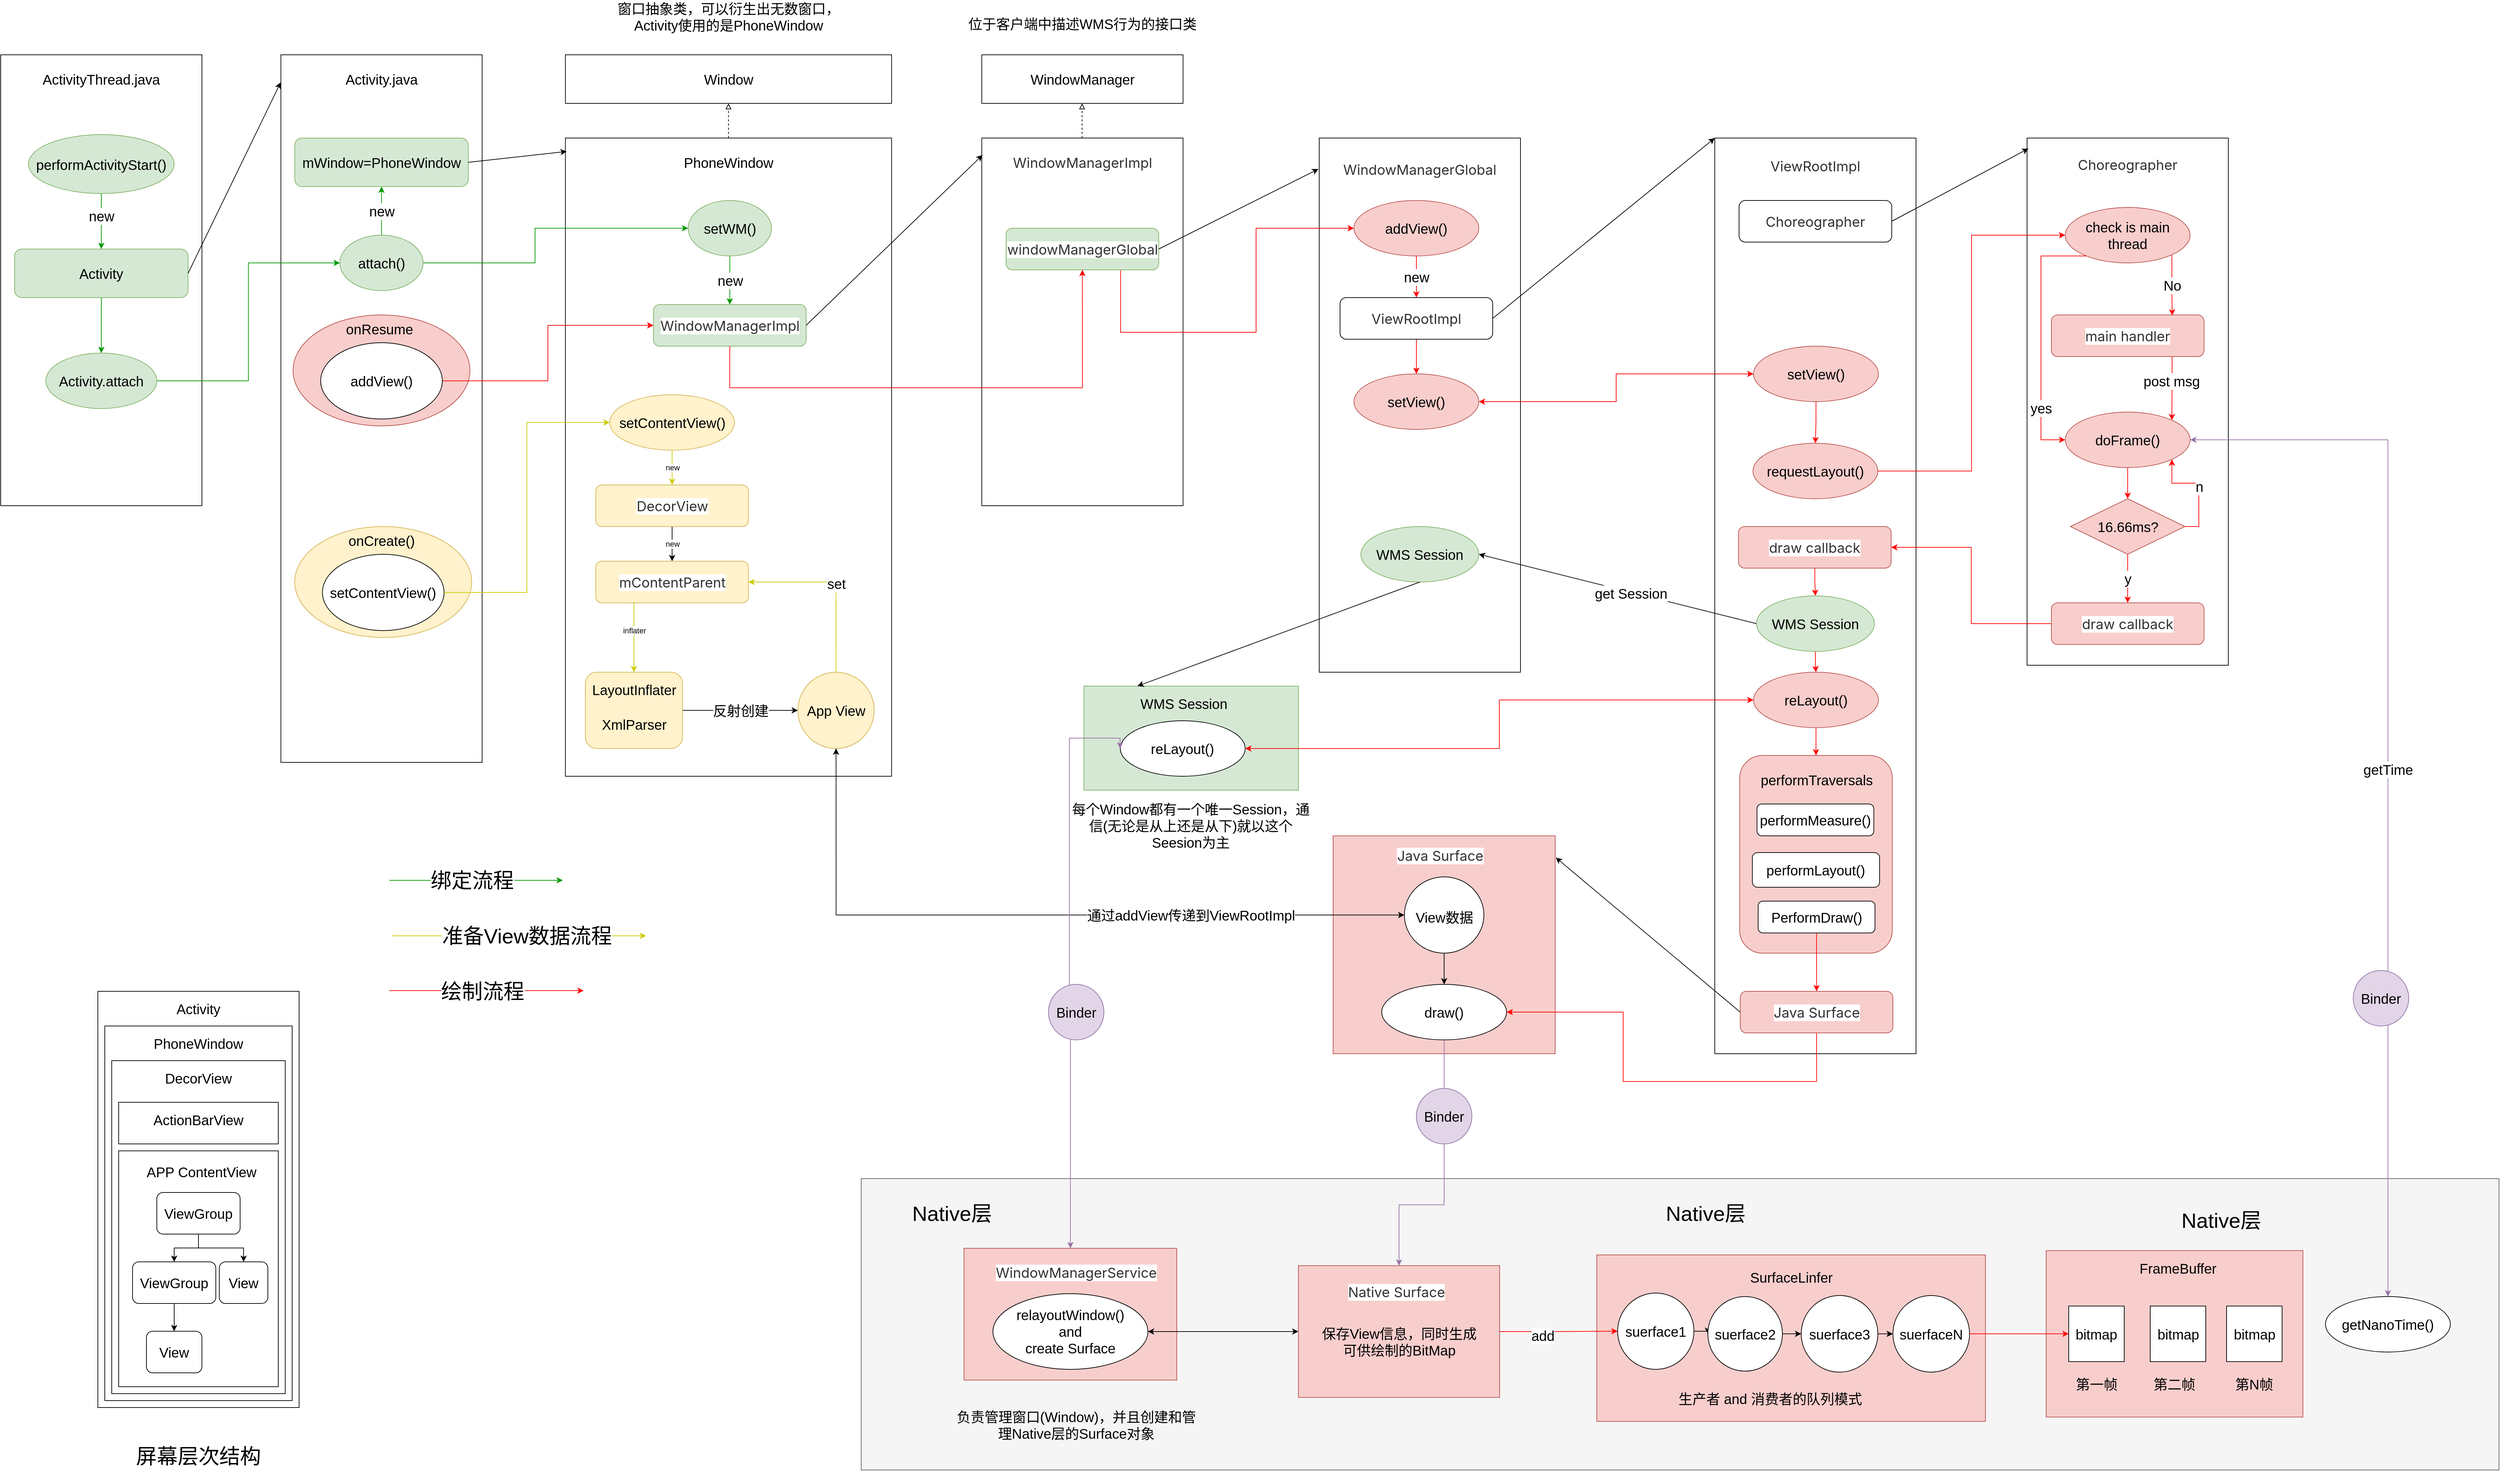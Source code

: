 <mxfile version="18.1.1" type="github">
  <diagram id="eMgkAyy5G1e6cz8pdyqD" name="Page-1">
    <mxGraphModel dx="3444" dy="2011" grid="1" gridSize="10" guides="1" tooltips="1" connect="1" arrows="1" fold="1" page="1" pageScale="1" pageWidth="5000" pageHeight="5000" math="0" shadow="0">
      <root>
        <mxCell id="0" />
        <mxCell id="1" parent="0" />
        <mxCell id="AkMvlycD2O6GtV7VamoH-154" value="" style="rounded=0;whiteSpace=wrap;html=1;fontSize=20;fillColor=#f5f5f5;strokeColor=#666666;fontColor=#333333;" vertex="1" parent="1">
          <mxGeometry x="1480" y="1790" width="2360" height="420" as="geometry" />
        </mxCell>
        <mxCell id="3AiErp1C6alfISHL7ssP-1" value="" style="rounded=0;whiteSpace=wrap;html=1;" parent="1" vertex="1">
          <mxGeometry x="643.75" y="170" width="290" height="1020" as="geometry" />
        </mxCell>
        <mxCell id="3AiErp1C6alfISHL7ssP-2" value="&lt;font style=&quot;font-size: 20px;&quot;&gt;Activity.java&lt;/font&gt;" style="text;html=1;strokeColor=none;fillColor=none;align=center;verticalAlign=middle;whiteSpace=wrap;rounded=0;" parent="1" vertex="1">
          <mxGeometry x="758.75" y="190" width="60" height="30" as="geometry" />
        </mxCell>
        <mxCell id="3AiErp1C6alfISHL7ssP-3" value="mWindow=PhoneWindow" style="rounded=1;whiteSpace=wrap;html=1;fontSize=20;fillColor=#d5e8d4;strokeColor=#82b366;" parent="1" vertex="1">
          <mxGeometry x="663.75" y="290" width="250" height="70" as="geometry" />
        </mxCell>
        <mxCell id="3AiErp1C6alfISHL7ssP-10" style="edgeStyle=orthogonalEdgeStyle;rounded=0;orthogonalLoop=1;jettySize=auto;html=1;entryX=0.5;entryY=1;entryDx=0;entryDy=0;fontSize=20;dashed=1;endArrow=block;endFill=0;" parent="1" source="3AiErp1C6alfISHL7ssP-6" target="3AiErp1C6alfISHL7ssP-8" edge="1">
          <mxGeometry relative="1" as="geometry" />
        </mxCell>
        <mxCell id="3AiErp1C6alfISHL7ssP-6" value="" style="rounded=0;whiteSpace=wrap;html=1;" parent="1" vertex="1">
          <mxGeometry x="1053.75" y="290" width="470" height="920" as="geometry" />
        </mxCell>
        <mxCell id="3AiErp1C6alfISHL7ssP-7" value="&lt;font style=&quot;font-size: 20px;&quot;&gt;PhoneWindow&lt;/font&gt;" style="text;html=1;strokeColor=none;fillColor=none;align=center;verticalAlign=middle;whiteSpace=wrap;rounded=0;" parent="1" vertex="1">
          <mxGeometry x="1258.75" y="310" width="60" height="30" as="geometry" />
        </mxCell>
        <mxCell id="3AiErp1C6alfISHL7ssP-8" value="" style="rounded=0;whiteSpace=wrap;html=1;fontSize=20;" parent="1" vertex="1">
          <mxGeometry x="1053.75" y="170" width="470" height="70" as="geometry" />
        </mxCell>
        <mxCell id="3AiErp1C6alfISHL7ssP-9" value="Window" style="text;html=1;strokeColor=none;fillColor=none;align=center;verticalAlign=middle;whiteSpace=wrap;rounded=0;fontSize=20;" parent="1" vertex="1">
          <mxGeometry x="1258.75" y="190" width="60" height="30" as="geometry" />
        </mxCell>
        <mxCell id="3AiErp1C6alfISHL7ssP-11" value="&lt;span style=&quot;color: rgb(51, 51, 51); font-family: -apple-system, &amp;quot;SF UI Text&amp;quot;, Arial, &amp;quot;PingFang SC&amp;quot;, &amp;quot;Hiragino Sans GB&amp;quot;, &amp;quot;Microsoft YaHei&amp;quot;, &amp;quot;WenQuanYi Micro Hei&amp;quot;, sans-serif, SimHei, SimSun; text-align: left; background-color: rgb(255, 255, 255);&quot;&gt;&lt;font style=&quot;font-size: 20px;&quot;&gt;WindowManagerImpl&lt;/font&gt;&lt;/span&gt;" style="rounded=1;whiteSpace=wrap;html=1;fontSize=20;fillColor=#d5e8d4;strokeColor=#82b366;" parent="1" vertex="1">
          <mxGeometry x="1180.63" y="530" width="220" height="60" as="geometry" />
        </mxCell>
        <mxCell id="3AiErp1C6alfISHL7ssP-15" value="" style="rounded=0;whiteSpace=wrap;html=1;" parent="1" vertex="1">
          <mxGeometry x="1653.75" y="290" width="290" height="530" as="geometry" />
        </mxCell>
        <mxCell id="3AiErp1C6alfISHL7ssP-16" value="WindowManager" style="rounded=0;whiteSpace=wrap;html=1;fontSize=20;" parent="1" vertex="1">
          <mxGeometry x="1653.75" y="170" width="290" height="70" as="geometry" />
        </mxCell>
        <mxCell id="3AiErp1C6alfISHL7ssP-17" style="edgeStyle=orthogonalEdgeStyle;rounded=0;orthogonalLoop=1;jettySize=auto;html=1;entryX=0.5;entryY=1;entryDx=0;entryDy=0;fontSize=20;dashed=1;endArrow=block;endFill=0;" parent="1" edge="1">
          <mxGeometry relative="1" as="geometry">
            <mxPoint x="1798.25" y="290" as="sourcePoint" />
            <mxPoint x="1798.25" y="240" as="targetPoint" />
            <Array as="points">
              <mxPoint x="1798.25" y="240" />
            </Array>
          </mxGeometry>
        </mxCell>
        <mxCell id="3AiErp1C6alfISHL7ssP-18" value="&lt;span style=&quot;color: rgb(51, 51, 51); font-family: -apple-system, &amp;quot;SF UI Text&amp;quot;, Arial, &amp;quot;PingFang SC&amp;quot;, &amp;quot;Hiragino Sans GB&amp;quot;, &amp;quot;Microsoft YaHei&amp;quot;, &amp;quot;WenQuanYi Micro Hei&amp;quot;, sans-serif, SimHei, SimSun; font-size: 20px; text-align: left; background-color: rgb(255, 255, 255);&quot;&gt;WindowManagerImpl&lt;/span&gt;" style="text;html=1;strokeColor=none;fillColor=none;align=center;verticalAlign=middle;whiteSpace=wrap;rounded=0;" parent="1" vertex="1">
          <mxGeometry x="1768.75" y="310" width="60" height="30" as="geometry" />
        </mxCell>
        <mxCell id="3AiErp1C6alfISHL7ssP-24" value="" style="rounded=0;whiteSpace=wrap;html=1;fillColor=#f8cecc;strokeColor=#b85450;" parent="1" vertex="1">
          <mxGeometry x="1628.12" y="1890.45" width="306.66" height="190" as="geometry" />
        </mxCell>
        <mxCell id="3AiErp1C6alfISHL7ssP-27" value="&lt;div style=&quot;text-align: left;&quot;&gt;&lt;font face=&quot;-apple-system, SF UI Text, Arial, PingFang SC, Hiragino Sans GB, Microsoft YaHei, WenQuanYi Micro Hei, sans-serif, SimHei, SimSun&quot; color=&quot;#333333&quot;&gt;&lt;span style=&quot;font-size: 20px; background-color: rgb(255, 255, 255);&quot;&gt;WindowManagerService&lt;/span&gt;&lt;/font&gt;&lt;/div&gt;" style="text;html=1;strokeColor=none;fillColor=none;align=center;verticalAlign=middle;whiteSpace=wrap;rounded=0;" parent="1" vertex="1">
          <mxGeometry x="1759.78" y="1910.45" width="60" height="30" as="geometry" />
        </mxCell>
        <mxCell id="3AiErp1C6alfISHL7ssP-32" value="" style="rounded=0;whiteSpace=wrap;html=1;fontSize=20;" parent="1" vertex="1">
          <mxGeometry x="380" y="1520" width="290" height="600" as="geometry" />
        </mxCell>
        <mxCell id="3AiErp1C6alfISHL7ssP-36" value="" style="rounded=0;whiteSpace=wrap;html=1;fontSize=20;" parent="1" vertex="1">
          <mxGeometry x="390" y="1570" width="270" height="540" as="geometry" />
        </mxCell>
        <mxCell id="3AiErp1C6alfISHL7ssP-37" value="" style="rounded=0;whiteSpace=wrap;html=1;fontSize=20;" parent="1" vertex="1">
          <mxGeometry x="400" y="1620" width="250" height="480" as="geometry" />
        </mxCell>
        <mxCell id="3AiErp1C6alfISHL7ssP-38" value="" style="rounded=0;whiteSpace=wrap;html=1;fontSize=20;" parent="1" vertex="1">
          <mxGeometry x="410" y="1680" width="230" height="60" as="geometry" />
        </mxCell>
        <mxCell id="3AiErp1C6alfISHL7ssP-39" value="" style="rounded=0;whiteSpace=wrap;html=1;fontSize=20;" parent="1" vertex="1">
          <mxGeometry x="410" y="1750" width="230" height="340" as="geometry" />
        </mxCell>
        <mxCell id="3AiErp1C6alfISHL7ssP-40" value="Activity" style="text;html=1;strokeColor=none;fillColor=none;align=center;verticalAlign=middle;whiteSpace=wrap;rounded=0;fontSize=20;" parent="1" vertex="1">
          <mxGeometry x="495" y="1530" width="60" height="30" as="geometry" />
        </mxCell>
        <mxCell id="3AiErp1C6alfISHL7ssP-41" value="PhoneWindow" style="text;html=1;strokeColor=none;fillColor=none;align=center;verticalAlign=middle;whiteSpace=wrap;rounded=0;fontSize=20;" parent="1" vertex="1">
          <mxGeometry x="495" y="1580" width="60" height="30" as="geometry" />
        </mxCell>
        <mxCell id="3AiErp1C6alfISHL7ssP-44" value="DecorView" style="text;html=1;strokeColor=none;fillColor=none;align=center;verticalAlign=middle;whiteSpace=wrap;rounded=0;fontSize=20;" parent="1" vertex="1">
          <mxGeometry x="495" y="1630" width="60" height="30" as="geometry" />
        </mxCell>
        <mxCell id="3AiErp1C6alfISHL7ssP-45" value="ActionBarView" style="text;html=1;strokeColor=none;fillColor=none;align=center;verticalAlign=middle;whiteSpace=wrap;rounded=0;fontSize=20;" parent="1" vertex="1">
          <mxGeometry x="495" y="1690" width="60" height="30" as="geometry" />
        </mxCell>
        <mxCell id="3AiErp1C6alfISHL7ssP-46" value="APP ContentView" style="text;html=1;strokeColor=none;fillColor=none;align=center;verticalAlign=middle;whiteSpace=wrap;rounded=0;fontSize=20;" parent="1" vertex="1">
          <mxGeometry x="422.5" y="1770" width="212.5" height="20" as="geometry" />
        </mxCell>
        <mxCell id="3AiErp1C6alfISHL7ssP-51" style="edgeStyle=orthogonalEdgeStyle;rounded=0;orthogonalLoop=1;jettySize=auto;html=1;fontSize=20;startArrow=none;startFill=0;endArrow=classic;endFill=1;" parent="1" source="3AiErp1C6alfISHL7ssP-47" target="3AiErp1C6alfISHL7ssP-48" edge="1">
          <mxGeometry relative="1" as="geometry" />
        </mxCell>
        <mxCell id="3AiErp1C6alfISHL7ssP-52" style="edgeStyle=orthogonalEdgeStyle;rounded=0;orthogonalLoop=1;jettySize=auto;html=1;exitX=0.5;exitY=1;exitDx=0;exitDy=0;entryX=0.5;entryY=0;entryDx=0;entryDy=0;fontSize=20;startArrow=none;startFill=0;endArrow=classic;endFill=1;" parent="1" source="3AiErp1C6alfISHL7ssP-47" target="3AiErp1C6alfISHL7ssP-49" edge="1">
          <mxGeometry relative="1" as="geometry" />
        </mxCell>
        <mxCell id="3AiErp1C6alfISHL7ssP-47" value="ViewGroup" style="rounded=1;whiteSpace=wrap;html=1;fontSize=20;" parent="1" vertex="1">
          <mxGeometry x="465" y="1810" width="120" height="60" as="geometry" />
        </mxCell>
        <mxCell id="3AiErp1C6alfISHL7ssP-54" style="edgeStyle=orthogonalEdgeStyle;rounded=0;orthogonalLoop=1;jettySize=auto;html=1;entryX=0.5;entryY=0;entryDx=0;entryDy=0;fontSize=20;startArrow=none;startFill=0;endArrow=classic;endFill=1;" parent="1" source="3AiErp1C6alfISHL7ssP-48" target="3AiErp1C6alfISHL7ssP-50" edge="1">
          <mxGeometry relative="1" as="geometry" />
        </mxCell>
        <mxCell id="3AiErp1C6alfISHL7ssP-48" value="ViewGroup" style="rounded=1;whiteSpace=wrap;html=1;fontSize=20;" parent="1" vertex="1">
          <mxGeometry x="430" y="1910" width="120" height="60" as="geometry" />
        </mxCell>
        <mxCell id="3AiErp1C6alfISHL7ssP-49" value="View" style="rounded=1;whiteSpace=wrap;html=1;fontSize=20;" parent="1" vertex="1">
          <mxGeometry x="555" y="1910" width="70" height="60" as="geometry" />
        </mxCell>
        <mxCell id="3AiErp1C6alfISHL7ssP-50" value="View" style="rounded=1;whiteSpace=wrap;html=1;fontSize=20;" parent="1" vertex="1">
          <mxGeometry x="450" y="2010" width="80" height="60" as="geometry" />
        </mxCell>
        <mxCell id="AkMvlycD2O6GtV7VamoH-6" value="new" style="edgeStyle=orthogonalEdgeStyle;rounded=0;orthogonalLoop=1;jettySize=auto;html=1;entryX=0.5;entryY=0;entryDx=0;entryDy=0;" edge="1" parent="1" source="3AiErp1C6alfISHL7ssP-55" target="AkMvlycD2O6GtV7VamoH-5">
          <mxGeometry relative="1" as="geometry" />
        </mxCell>
        <mxCell id="AkMvlycD2O6GtV7VamoH-21" value="反射创建" style="edgeStyle=orthogonalEdgeStyle;rounded=0;orthogonalLoop=1;jettySize=auto;html=1;entryX=0;entryY=0.5;entryDx=0;entryDy=0;fontSize=20;startArrow=none;startFill=0;endArrow=classic;endFill=1;" edge="1" parent="1" source="3AiErp1C6alfISHL7ssP-58" target="AkMvlycD2O6GtV7VamoH-20">
          <mxGeometry relative="1" as="geometry" />
        </mxCell>
        <mxCell id="3AiErp1C6alfISHL7ssP-58" value="" style="rounded=1;whiteSpace=wrap;html=1;fontSize=20;fillColor=#fff2cc;strokeColor=#d6b656;" parent="1" vertex="1">
          <mxGeometry x="1082.51" y="1060" width="140" height="110" as="geometry" />
        </mxCell>
        <mxCell id="3AiErp1C6alfISHL7ssP-59" value="位于客户端中描述WMS行为的接口类" style="text;html=1;strokeColor=none;fillColor=none;align=center;verticalAlign=middle;whiteSpace=wrap;rounded=0;fontSize=20;" parent="1" vertex="1">
          <mxGeometry x="1623.75" y="110" width="350" height="30" as="geometry" />
        </mxCell>
        <mxCell id="3AiErp1C6alfISHL7ssP-60" value="窗口抽象类，可以衍生出无数窗口，Activity使用的是PhoneWindow" style="text;html=1;strokeColor=none;fillColor=none;align=center;verticalAlign=middle;whiteSpace=wrap;rounded=0;fontSize=20;" parent="1" vertex="1">
          <mxGeometry x="1113.75" y="100" width="350" height="30" as="geometry" />
        </mxCell>
        <mxCell id="AkMvlycD2O6GtV7VamoH-54" value="new" style="edgeStyle=orthogonalEdgeStyle;rounded=0;orthogonalLoop=1;jettySize=auto;html=1;entryX=0.5;entryY=1;entryDx=0;entryDy=0;fontSize=20;startArrow=none;startFill=0;endArrow=classic;endFill=1;strokeColor=#009900;" edge="1" parent="1" source="3AiErp1C6alfISHL7ssP-61" target="3AiErp1C6alfISHL7ssP-3">
          <mxGeometry relative="1" as="geometry" />
        </mxCell>
        <mxCell id="AkMvlycD2O6GtV7VamoH-55" style="edgeStyle=orthogonalEdgeStyle;rounded=0;orthogonalLoop=1;jettySize=auto;html=1;fontSize=20;startArrow=none;startFill=0;endArrow=classic;endFill=1;strokeColor=#009900;" edge="1" parent="1" source="3AiErp1C6alfISHL7ssP-61" target="AkMvlycD2O6GtV7VamoH-24">
          <mxGeometry relative="1" as="geometry">
            <Array as="points">
              <mxPoint x="1010" y="470" />
              <mxPoint x="1010" y="420" />
            </Array>
          </mxGeometry>
        </mxCell>
        <mxCell id="3AiErp1C6alfISHL7ssP-61" value="attach()" style="ellipse;whiteSpace=wrap;html=1;fontSize=20;fillColor=#d5e8d4;strokeColor=#82b366;" parent="1" vertex="1">
          <mxGeometry x="728.75" y="430" width="120" height="80" as="geometry" />
        </mxCell>
        <mxCell id="AkMvlycD2O6GtV7VamoH-4" value="new" style="edgeStyle=orthogonalEdgeStyle;rounded=0;orthogonalLoop=1;jettySize=auto;html=1;entryX=0.5;entryY=0;entryDx=0;entryDy=0;strokeColor=#CCCC00;" edge="1" parent="1" source="AkMvlycD2O6GtV7VamoH-1" target="3AiErp1C6alfISHL7ssP-55">
          <mxGeometry relative="1" as="geometry" />
        </mxCell>
        <mxCell id="AkMvlycD2O6GtV7VamoH-1" value="setContentView()" style="ellipse;whiteSpace=wrap;html=1;fontSize=20;fillColor=#fff2cc;strokeColor=#d6b656;" vertex="1" parent="1">
          <mxGeometry x="1117.51" y="660" width="180" height="80" as="geometry" />
        </mxCell>
        <mxCell id="AkMvlycD2O6GtV7VamoH-13" style="edgeStyle=orthogonalEdgeStyle;rounded=0;orthogonalLoop=1;jettySize=auto;html=1;exitX=0.25;exitY=1;exitDx=0;exitDy=0;strokeColor=#CCCC00;" edge="1" parent="1" source="AkMvlycD2O6GtV7VamoH-5" target="3AiErp1C6alfISHL7ssP-58">
          <mxGeometry relative="1" as="geometry" />
        </mxCell>
        <mxCell id="AkMvlycD2O6GtV7VamoH-15" value="inflater" style="edgeLabel;html=1;align=center;verticalAlign=middle;resizable=0;points=[];" vertex="1" connectable="0" parent="AkMvlycD2O6GtV7VamoH-13">
          <mxGeometry x="-0.204" relative="1" as="geometry">
            <mxPoint as="offset" />
          </mxGeometry>
        </mxCell>
        <mxCell id="AkMvlycD2O6GtV7VamoH-5" value="&lt;span style=&quot;color: rgb(51, 51, 51); font-family: -apple-system, &amp;quot;SF UI Text&amp;quot;, Arial, &amp;quot;PingFang SC&amp;quot;, &amp;quot;Hiragino Sans GB&amp;quot;, &amp;quot;Microsoft YaHei&amp;quot;, &amp;quot;WenQuanYi Micro Hei&amp;quot;, sans-serif, SimHei, SimSun; text-align: left; background-color: rgb(255, 255, 255);&quot;&gt;&lt;font style=&quot;font-size: 20px;&quot;&gt;mContentParent&lt;/font&gt;&lt;/span&gt;" style="rounded=1;whiteSpace=wrap;html=1;fontSize=20;fillColor=#fff2cc;strokeColor=#d6b656;" vertex="1" parent="1">
          <mxGeometry x="1097.51" y="900" width="220" height="60" as="geometry" />
        </mxCell>
        <mxCell id="3AiErp1C6alfISHL7ssP-55" value="&lt;span style=&quot;color: rgb(51, 51, 51); font-family: -apple-system, &amp;quot;SF UI Text&amp;quot;, Arial, &amp;quot;PingFang SC&amp;quot;, &amp;quot;Hiragino Sans GB&amp;quot;, &amp;quot;Microsoft YaHei&amp;quot;, &amp;quot;WenQuanYi Micro Hei&amp;quot;, sans-serif, SimHei, SimSun; text-align: left; background-color: rgb(255, 255, 255);&quot;&gt;&lt;font style=&quot;font-size: 20px;&quot;&gt;DecorView&lt;/font&gt;&lt;/span&gt;" style="rounded=1;whiteSpace=wrap;html=1;fontSize=20;fillColor=#fff2cc;strokeColor=#d6b656;" parent="1" vertex="1">
          <mxGeometry x="1097.51" y="790" width="220" height="60" as="geometry" />
        </mxCell>
        <mxCell id="AkMvlycD2O6GtV7VamoH-9" value="&lt;font style=&quot;font-size: 20px;&quot;&gt;LayoutInflater&lt;/font&gt;" style="text;html=1;strokeColor=none;fillColor=none;align=center;verticalAlign=middle;whiteSpace=wrap;rounded=0;" vertex="1" parent="1">
          <mxGeometry x="1122.51" y="1070" width="60" height="30" as="geometry" />
        </mxCell>
        <mxCell id="AkMvlycD2O6GtV7VamoH-10" value="&lt;span style=&quot;font-size: 20px;&quot;&gt;XmlParser&lt;/span&gt;" style="text;html=1;strokeColor=none;fillColor=none;align=center;verticalAlign=middle;whiteSpace=wrap;rounded=0;" vertex="1" parent="1">
          <mxGeometry x="1122.51" y="1120" width="60" height="30" as="geometry" />
        </mxCell>
        <mxCell id="AkMvlycD2O6GtV7VamoH-23" value="set" style="edgeStyle=orthogonalEdgeStyle;rounded=0;orthogonalLoop=1;jettySize=auto;html=1;entryX=1;entryY=0.5;entryDx=0;entryDy=0;fontSize=20;startArrow=none;startFill=0;endArrow=classic;endFill=1;exitX=0.5;exitY=0;exitDx=0;exitDy=0;strokeColor=#CCCC00;" edge="1" parent="1" source="AkMvlycD2O6GtV7VamoH-20" target="AkMvlycD2O6GtV7VamoH-5">
          <mxGeometry relative="1" as="geometry" />
        </mxCell>
        <mxCell id="AkMvlycD2O6GtV7VamoH-20" value="&lt;font style=&quot;font-size: 20px;&quot;&gt;App View&lt;/font&gt;" style="ellipse;whiteSpace=wrap;html=1;aspect=fixed;fillColor=#fff2cc;strokeColor=#d6b656;" vertex="1" parent="1">
          <mxGeometry x="1388.76" y="1060" width="110" height="110" as="geometry" />
        </mxCell>
        <mxCell id="AkMvlycD2O6GtV7VamoH-56" value="new" style="edgeStyle=orthogonalEdgeStyle;rounded=0;orthogonalLoop=1;jettySize=auto;html=1;fontSize=20;startArrow=none;startFill=0;endArrow=classic;endFill=1;strokeColor=#009900;" edge="1" parent="1" source="AkMvlycD2O6GtV7VamoH-24" target="3AiErp1C6alfISHL7ssP-11">
          <mxGeometry relative="1" as="geometry" />
        </mxCell>
        <mxCell id="AkMvlycD2O6GtV7VamoH-24" value="setWM()" style="ellipse;whiteSpace=wrap;html=1;fontSize=20;fillColor=#d5e8d4;strokeColor=#82b366;" vertex="1" parent="1">
          <mxGeometry x="1230.63" y="380" width="120" height="80" as="geometry" />
        </mxCell>
        <mxCell id="AkMvlycD2O6GtV7VamoH-29" value="" style="rounded=0;whiteSpace=wrap;html=1;" vertex="1" parent="1">
          <mxGeometry x="240" y="170" width="290" height="650" as="geometry" />
        </mxCell>
        <mxCell id="AkMvlycD2O6GtV7VamoH-31" value="&lt;font style=&quot;font-size: 20px;&quot;&gt;ActivityThread.java&lt;/font&gt;" style="text;html=1;strokeColor=none;fillColor=none;align=center;verticalAlign=middle;whiteSpace=wrap;rounded=0;" vertex="1" parent="1">
          <mxGeometry x="355" y="190" width="60" height="30" as="geometry" />
        </mxCell>
        <mxCell id="AkMvlycD2O6GtV7VamoH-48" style="edgeStyle=orthogonalEdgeStyle;rounded=0;orthogonalLoop=1;jettySize=auto;html=1;entryX=0;entryY=0.5;entryDx=0;entryDy=0;fontSize=20;startArrow=none;startFill=0;endArrow=classic;endFill=1;strokeColor=#009900;" edge="1" parent="1" source="AkMvlycD2O6GtV7VamoH-32" target="3AiErp1C6alfISHL7ssP-61">
          <mxGeometry relative="1" as="geometry" />
        </mxCell>
        <mxCell id="AkMvlycD2O6GtV7VamoH-32" value="Activity.attach" style="ellipse;whiteSpace=wrap;html=1;fontSize=20;fillColor=#d5e8d4;strokeColor=#82b366;" vertex="1" parent="1">
          <mxGeometry x="305" y="600" width="160" height="80" as="geometry" />
        </mxCell>
        <mxCell id="AkMvlycD2O6GtV7VamoH-35" value="" style="ellipse;whiteSpace=wrap;html=1;fontSize=20;fillColor=#fff2cc;strokeColor=#d6b656;" vertex="1" parent="1">
          <mxGeometry x="663.75" y="850" width="255" height="160" as="geometry" />
        </mxCell>
        <mxCell id="AkMvlycD2O6GtV7VamoH-36" value="" style="ellipse;whiteSpace=wrap;html=1;fontSize=20;" vertex="1" parent="1">
          <mxGeometry x="703.59" y="890" width="175.32" height="110" as="geometry" />
        </mxCell>
        <mxCell id="AkMvlycD2O6GtV7VamoH-37" value="&lt;font style=&quot;font-size: 20px;&quot;&gt;onCreate()&lt;/font&gt;" style="text;html=1;strokeColor=none;fillColor=none;align=center;verticalAlign=middle;whiteSpace=wrap;rounded=0;" vertex="1" parent="1">
          <mxGeometry x="758.75" y="855" width="60" height="30" as="geometry" />
        </mxCell>
        <mxCell id="AkMvlycD2O6GtV7VamoH-38" value="&lt;font style=&quot;font-size: 20px;&quot;&gt;setContentView()&lt;/font&gt;" style="text;html=1;strokeColor=none;fillColor=none;align=center;verticalAlign=middle;whiteSpace=wrap;rounded=0;" vertex="1" parent="1">
          <mxGeometry x="761.25" y="930" width="60" height="30" as="geometry" />
        </mxCell>
        <mxCell id="AkMvlycD2O6GtV7VamoH-39" style="edgeStyle=orthogonalEdgeStyle;rounded=0;orthogonalLoop=1;jettySize=auto;html=1;entryX=0;entryY=0.5;entryDx=0;entryDy=0;fontSize=20;startArrow=none;startFill=0;endArrow=classic;endFill=1;exitX=1;exitY=0.5;exitDx=0;exitDy=0;strokeColor=#CCCC00;" edge="1" parent="1" source="AkMvlycD2O6GtV7VamoH-36" target="AkMvlycD2O6GtV7VamoH-1">
          <mxGeometry relative="1" as="geometry" />
        </mxCell>
        <mxCell id="AkMvlycD2O6GtV7VamoH-45" style="edgeStyle=orthogonalEdgeStyle;rounded=0;orthogonalLoop=1;jettySize=auto;html=1;entryX=0.5;entryY=0;entryDx=0;entryDy=0;fontSize=20;startArrow=none;startFill=0;endArrow=classic;endFill=1;strokeColor=#009900;" edge="1" parent="1" source="AkMvlycD2O6GtV7VamoH-40" target="AkMvlycD2O6GtV7VamoH-44">
          <mxGeometry relative="1" as="geometry" />
        </mxCell>
        <mxCell id="AkMvlycD2O6GtV7VamoH-46" value="new" style="edgeLabel;html=1;align=center;verticalAlign=middle;resizable=0;points=[];fontSize=20;" vertex="1" connectable="0" parent="AkMvlycD2O6GtV7VamoH-45">
          <mxGeometry x="-0.197" relative="1" as="geometry">
            <mxPoint as="offset" />
          </mxGeometry>
        </mxCell>
        <mxCell id="AkMvlycD2O6GtV7VamoH-40" value="performActivityStart()" style="ellipse;whiteSpace=wrap;html=1;fontSize=20;fillColor=#d5e8d4;strokeColor=#82b366;" vertex="1" parent="1">
          <mxGeometry x="280" y="285" width="210" height="85" as="geometry" />
        </mxCell>
        <mxCell id="AkMvlycD2O6GtV7VamoH-47" style="edgeStyle=orthogonalEdgeStyle;rounded=0;orthogonalLoop=1;jettySize=auto;html=1;fontSize=20;startArrow=none;startFill=0;endArrow=classic;endFill=1;strokeColor=#009900;" edge="1" parent="1" source="AkMvlycD2O6GtV7VamoH-44" target="AkMvlycD2O6GtV7VamoH-32">
          <mxGeometry relative="1" as="geometry" />
        </mxCell>
        <mxCell id="AkMvlycD2O6GtV7VamoH-44" value="Activity" style="rounded=1;whiteSpace=wrap;html=1;fontSize=20;fillColor=#d5e8d4;strokeColor=#82b366;" vertex="1" parent="1">
          <mxGeometry x="260" y="450" width="250" height="70" as="geometry" />
        </mxCell>
        <mxCell id="AkMvlycD2O6GtV7VamoH-51" value="" style="endArrow=classic;html=1;rounded=0;fontSize=20;exitX=1;exitY=0.5;exitDx=0;exitDy=0;entryX=0.004;entryY=0.021;entryDx=0;entryDy=0;entryPerimeter=0;" edge="1" parent="1" source="3AiErp1C6alfISHL7ssP-3" target="3AiErp1C6alfISHL7ssP-6">
          <mxGeometry width="50" height="50" relative="1" as="geometry">
            <mxPoint x="1130" y="510" as="sourcePoint" />
            <mxPoint x="1050" y="320" as="targetPoint" />
          </mxGeometry>
        </mxCell>
        <mxCell id="AkMvlycD2O6GtV7VamoH-52" value="" style="endArrow=classic;html=1;rounded=0;fontSize=20;exitX=1;exitY=0.5;exitDx=0;exitDy=0;entryX=0.004;entryY=0.046;entryDx=0;entryDy=0;entryPerimeter=0;" edge="1" parent="1" source="3AiErp1C6alfISHL7ssP-11" target="3AiErp1C6alfISHL7ssP-15">
          <mxGeometry width="50" height="50" relative="1" as="geometry">
            <mxPoint x="1130" y="510" as="sourcePoint" />
            <mxPoint x="1650" y="330" as="targetPoint" />
          </mxGeometry>
        </mxCell>
        <mxCell id="AkMvlycD2O6GtV7VamoH-57" value="" style="rounded=0;whiteSpace=wrap;html=1;" vertex="1" parent="1">
          <mxGeometry x="2140" y="290" width="290" height="770" as="geometry" />
        </mxCell>
        <mxCell id="3AiErp1C6alfISHL7ssP-21" value="&lt;span style=&quot;color: rgb(51, 51, 51); font-family: -apple-system, &amp;quot;SF UI Text&amp;quot;, Arial, &amp;quot;PingFang SC&amp;quot;, &amp;quot;Hiragino Sans GB&amp;quot;, &amp;quot;Microsoft YaHei&amp;quot;, &amp;quot;WenQuanYi Micro Hei&amp;quot;, sans-serif, SimHei, SimSun; text-align: left; background-color: rgb(255, 255, 255);&quot;&gt;WindowManagerGlobal&lt;/span&gt;" style="text;html=1;strokeColor=none;fillColor=none;align=center;verticalAlign=middle;whiteSpace=wrap;rounded=0;fontSize=20;" parent="1" vertex="1">
          <mxGeometry x="2255" y="320" width="60" height="30" as="geometry" />
        </mxCell>
        <mxCell id="3AiErp1C6alfISHL7ssP-23" value="WMS Session" style="ellipse;whiteSpace=wrap;html=1;fontSize=20;fillColor=#d5e8d4;strokeColor=#82b366;" parent="1" vertex="1">
          <mxGeometry x="2200" y="850" width="170" height="80" as="geometry" />
        </mxCell>
        <mxCell id="AkMvlycD2O6GtV7VamoH-66" value="new" style="edgeStyle=orthogonalEdgeStyle;rounded=0;orthogonalLoop=1;jettySize=auto;html=1;entryX=0.5;entryY=0;entryDx=0;entryDy=0;fontSize=20;startArrow=none;startFill=0;endArrow=classic;endFill=1;strokeColor=#FF0000;" edge="1" parent="1" source="AkMvlycD2O6GtV7VamoH-49" target="AkMvlycD2O6GtV7VamoH-65">
          <mxGeometry relative="1" as="geometry" />
        </mxCell>
        <mxCell id="AkMvlycD2O6GtV7VamoH-49" value="addView()" style="ellipse;whiteSpace=wrap;html=1;fontSize=20;fillColor=#f8cecc;strokeColor=#b85450;" vertex="1" parent="1">
          <mxGeometry x="2190" y="380" width="180" height="80" as="geometry" />
        </mxCell>
        <mxCell id="AkMvlycD2O6GtV7VamoH-146" style="edgeStyle=orthogonalEdgeStyle;rounded=0;orthogonalLoop=1;jettySize=auto;html=1;entryX=0;entryY=0.5;entryDx=0;entryDy=0;fontSize=20;startArrow=none;startFill=0;endArrow=classic;endFill=1;strokeColor=#FF0000;exitX=0.75;exitY=1;exitDx=0;exitDy=0;" edge="1" parent="1" source="AkMvlycD2O6GtV7VamoH-63" target="AkMvlycD2O6GtV7VamoH-49">
          <mxGeometry relative="1" as="geometry">
            <Array as="points">
              <mxPoint x="1854" y="570" />
              <mxPoint x="2049" y="570" />
              <mxPoint x="2049" y="420" />
            </Array>
          </mxGeometry>
        </mxCell>
        <mxCell id="AkMvlycD2O6GtV7VamoH-63" value="&lt;span style=&quot;color: rgb(51, 51, 51); font-family: -apple-system, &amp;quot;SF UI Text&amp;quot;, Arial, &amp;quot;PingFang SC&amp;quot;, &amp;quot;Hiragino Sans GB&amp;quot;, &amp;quot;Microsoft YaHei&amp;quot;, &amp;quot;WenQuanYi Micro Hei&amp;quot;, sans-serif, SimHei, SimSun; text-align: left; background-color: rgb(255, 255, 255);&quot;&gt;&lt;font style=&quot;font-size: 20px;&quot;&gt;windowManagerGlobal&lt;/font&gt;&lt;/span&gt;" style="rounded=1;whiteSpace=wrap;html=1;fontSize=20;fillColor=#d5e8d4;strokeColor=#82b366;" vertex="1" parent="1">
          <mxGeometry x="1688.75" y="420" width="220" height="60" as="geometry" />
        </mxCell>
        <mxCell id="AkMvlycD2O6GtV7VamoH-64" value="" style="endArrow=classic;html=1;rounded=0;fontSize=20;strokeColor=#000000;exitX=1;exitY=0.5;exitDx=0;exitDy=0;entryX=-0.004;entryY=0.058;entryDx=0;entryDy=0;entryPerimeter=0;" edge="1" parent="1" source="AkMvlycD2O6GtV7VamoH-63" target="AkMvlycD2O6GtV7VamoH-57">
          <mxGeometry width="50" height="50" relative="1" as="geometry">
            <mxPoint x="1690" y="590" as="sourcePoint" />
            <mxPoint x="1740" y="540" as="targetPoint" />
          </mxGeometry>
        </mxCell>
        <mxCell id="AkMvlycD2O6GtV7VamoH-72" style="edgeStyle=orthogonalEdgeStyle;rounded=0;orthogonalLoop=1;jettySize=auto;html=1;entryX=0.5;entryY=0;entryDx=0;entryDy=0;fontSize=20;startArrow=none;startFill=0;endArrow=classic;endFill=1;strokeColor=#FF0000;" edge="1" parent="1" source="AkMvlycD2O6GtV7VamoH-65" target="AkMvlycD2O6GtV7VamoH-67">
          <mxGeometry relative="1" as="geometry" />
        </mxCell>
        <mxCell id="AkMvlycD2O6GtV7VamoH-65" value="&lt;span style=&quot;color: rgb(51, 51, 51); font-family: -apple-system, &amp;quot;SF UI Text&amp;quot;, Arial, &amp;quot;PingFang SC&amp;quot;, &amp;quot;Hiragino Sans GB&amp;quot;, &amp;quot;Microsoft YaHei&amp;quot;, &amp;quot;WenQuanYi Micro Hei&amp;quot;, sans-serif, SimHei, SimSun; text-align: left; background-color: rgb(255, 255, 255);&quot;&gt;ViewRootImpl&lt;/span&gt;" style="rounded=1;whiteSpace=wrap;html=1;fontSize=20;" vertex="1" parent="1">
          <mxGeometry x="2170" y="520" width="220" height="60" as="geometry" />
        </mxCell>
        <mxCell id="AkMvlycD2O6GtV7VamoH-67" value="setView()" style="ellipse;whiteSpace=wrap;html=1;fontSize=20;fillColor=#f8cecc;strokeColor=#b85450;" vertex="1" parent="1">
          <mxGeometry x="2190" y="630" width="180" height="80" as="geometry" />
        </mxCell>
        <mxCell id="AkMvlycD2O6GtV7VamoH-68" value="" style="rounded=0;whiteSpace=wrap;html=1;" vertex="1" parent="1">
          <mxGeometry x="2710" y="290" width="290" height="1320" as="geometry" />
        </mxCell>
        <mxCell id="AkMvlycD2O6GtV7VamoH-69" value="&lt;div style=&quot;text-align: left;&quot;&gt;&lt;span style=&quot;color: rgb(51, 51, 51); font-family: -apple-system, &amp;quot;SF UI Text&amp;quot;, Arial, &amp;quot;PingFang SC&amp;quot;, &amp;quot;Hiragino Sans GB&amp;quot;, &amp;quot;Microsoft YaHei&amp;quot;, &amp;quot;WenQuanYi Micro Hei&amp;quot;, sans-serif, SimHei, SimSun; font-size: 20px; background-color: rgb(255, 255, 255);&quot;&gt;ViewRootImpl&lt;/span&gt;&lt;br&gt;&lt;/div&gt;" style="text;html=1;strokeColor=none;fillColor=none;align=center;verticalAlign=middle;whiteSpace=wrap;rounded=0;" vertex="1" parent="1">
          <mxGeometry x="2825" y="315" width="60" height="30" as="geometry" />
        </mxCell>
        <mxCell id="AkMvlycD2O6GtV7VamoH-74" style="edgeStyle=orthogonalEdgeStyle;rounded=0;orthogonalLoop=1;jettySize=auto;html=1;entryX=0.5;entryY=0;entryDx=0;entryDy=0;fontSize=20;startArrow=none;startFill=0;endArrow=classic;endFill=1;strokeColor=#FF0000;" edge="1" parent="1" source="AkMvlycD2O6GtV7VamoH-70" target="AkMvlycD2O6GtV7VamoH-71">
          <mxGeometry relative="1" as="geometry" />
        </mxCell>
        <mxCell id="AkMvlycD2O6GtV7VamoH-70" value="setView()" style="ellipse;whiteSpace=wrap;html=1;fontSize=20;fillColor=#f8cecc;strokeColor=#b85450;" vertex="1" parent="1">
          <mxGeometry x="2765.84" y="590" width="180" height="80" as="geometry" />
        </mxCell>
        <mxCell id="AkMvlycD2O6GtV7VamoH-71" value="requestLayout()" style="ellipse;whiteSpace=wrap;html=1;fontSize=20;fillColor=#f8cecc;strokeColor=#b85450;" vertex="1" parent="1">
          <mxGeometry x="2765" y="730" width="180" height="80" as="geometry" />
        </mxCell>
        <mxCell id="AkMvlycD2O6GtV7VamoH-75" value="" style="endArrow=classic;html=1;rounded=0;fontSize=20;strokeColor=#000000;exitX=1;exitY=0.5;exitDx=0;exitDy=0;entryX=0;entryY=0;entryDx=0;entryDy=0;" edge="1" parent="1" source="AkMvlycD2O6GtV7VamoH-65" target="AkMvlycD2O6GtV7VamoH-68">
          <mxGeometry width="50" height="50" relative="1" as="geometry">
            <mxPoint x="2430" y="730" as="sourcePoint" />
            <mxPoint x="2480" y="680" as="targetPoint" />
          </mxGeometry>
        </mxCell>
        <mxCell id="AkMvlycD2O6GtV7VamoH-78" value="" style="endArrow=classic;html=1;rounded=0;fontSize=20;exitX=1;exitY=0.5;exitDx=0;exitDy=0;entryX=-0.001;entryY=0.039;entryDx=0;entryDy=0;entryPerimeter=0;" edge="1" parent="1" source="AkMvlycD2O6GtV7VamoH-44" target="3AiErp1C6alfISHL7ssP-1">
          <mxGeometry width="50" height="50" relative="1" as="geometry">
            <mxPoint x="1410.63" y="570" as="sourcePoint" />
            <mxPoint x="1664.91" y="324.38" as="targetPoint" />
          </mxGeometry>
        </mxCell>
        <mxCell id="AkMvlycD2O6GtV7VamoH-79" value="&lt;div style=&quot;text-align: left;&quot;&gt;&lt;font face=&quot;-apple-system, SF UI Text, Arial, PingFang SC, Hiragino Sans GB, Microsoft YaHei, WenQuanYi Micro Hei, sans-serif, SimHei, SimSun&quot; color=&quot;#333333&quot;&gt;&lt;span style=&quot;background-color: rgb(255, 255, 255);&quot;&gt;Choreographer&lt;/span&gt;&lt;/font&gt;&lt;/div&gt;" style="rounded=1;whiteSpace=wrap;html=1;fontSize=20;" vertex="1" parent="1">
          <mxGeometry x="2745" y="380" width="220" height="60" as="geometry" />
        </mxCell>
        <mxCell id="AkMvlycD2O6GtV7VamoH-80" value="" style="rounded=0;whiteSpace=wrap;html=1;" vertex="1" parent="1">
          <mxGeometry x="3160" y="290" width="290" height="760" as="geometry" />
        </mxCell>
        <mxCell id="AkMvlycD2O6GtV7VamoH-81" value="&lt;div style=&quot;text-align: left;&quot;&gt;&lt;span style=&quot;color: rgb(51, 51, 51); font-family: -apple-system, &amp;quot;SF UI Text&amp;quot;, Arial, &amp;quot;PingFang SC&amp;quot;, &amp;quot;Hiragino Sans GB&amp;quot;, &amp;quot;Microsoft YaHei&amp;quot;, &amp;quot;WenQuanYi Micro Hei&amp;quot;, sans-serif, SimHei, SimSun; font-size: 20px; background-color: rgb(255, 255, 255);&quot;&gt;Choreographer&lt;/span&gt;&lt;br&gt;&lt;/div&gt;" style="text;html=1;strokeColor=none;fillColor=none;align=center;verticalAlign=middle;whiteSpace=wrap;rounded=0;" vertex="1" parent="1">
          <mxGeometry x="3275" y="312.5" width="60" height="30" as="geometry" />
        </mxCell>
        <mxCell id="AkMvlycD2O6GtV7VamoH-82" value="" style="endArrow=classic;html=1;rounded=0;fontSize=20;strokeColor=#000000;exitX=1;exitY=0.5;exitDx=0;exitDy=0;entryX=0.007;entryY=0.02;entryDx=0;entryDy=0;entryPerimeter=0;" edge="1" parent="1" source="AkMvlycD2O6GtV7VamoH-79" target="AkMvlycD2O6GtV7VamoH-80">
          <mxGeometry width="50" height="50" relative="1" as="geometry">
            <mxPoint x="2400" y="810" as="sourcePoint" />
            <mxPoint x="2720" y="300.0" as="targetPoint" />
          </mxGeometry>
        </mxCell>
        <mxCell id="AkMvlycD2O6GtV7VamoH-116" value="No" style="edgeStyle=orthogonalEdgeStyle;rounded=0;orthogonalLoop=1;jettySize=auto;html=1;entryX=0.792;entryY=0.013;entryDx=0;entryDy=0;fontSize=20;startArrow=none;startFill=0;endArrow=classic;endFill=1;strokeColor=#FF0000;exitX=1;exitY=1;exitDx=0;exitDy=0;entryPerimeter=0;" edge="1" parent="1" source="AkMvlycD2O6GtV7VamoH-83" target="AkMvlycD2O6GtV7VamoH-84">
          <mxGeometry relative="1" as="geometry" />
        </mxCell>
        <mxCell id="AkMvlycD2O6GtV7VamoH-83" value="check is main thread" style="ellipse;whiteSpace=wrap;html=1;fontSize=20;fillColor=#f8cecc;strokeColor=#b85450;" vertex="1" parent="1">
          <mxGeometry x="3215" y="390" width="180" height="80" as="geometry" />
        </mxCell>
        <mxCell id="AkMvlycD2O6GtV7VamoH-120" style="edgeStyle=orthogonalEdgeStyle;rounded=0;orthogonalLoop=1;jettySize=auto;html=1;entryX=1;entryY=0;entryDx=0;entryDy=0;fontSize=20;startArrow=none;startFill=0;endArrow=classic;endFill=1;strokeColor=#FF0000;" edge="1" parent="1" source="AkMvlycD2O6GtV7VamoH-84" target="AkMvlycD2O6GtV7VamoH-85">
          <mxGeometry relative="1" as="geometry">
            <Array as="points">
              <mxPoint x="3369" y="620" />
              <mxPoint x="3369" y="620" />
            </Array>
          </mxGeometry>
        </mxCell>
        <mxCell id="AkMvlycD2O6GtV7VamoH-121" value="post msg" style="edgeLabel;html=1;align=center;verticalAlign=middle;resizable=0;points=[];fontSize=20;" vertex="1" connectable="0" parent="AkMvlycD2O6GtV7VamoH-120">
          <mxGeometry x="-0.232" y="-1" relative="1" as="geometry">
            <mxPoint as="offset" />
          </mxGeometry>
        </mxCell>
        <mxCell id="AkMvlycD2O6GtV7VamoH-84" value="&lt;div style=&quot;text-align: left;&quot;&gt;&lt;font face=&quot;-apple-system, SF UI Text, Arial, PingFang SC, Hiragino Sans GB, Microsoft YaHei, WenQuanYi Micro Hei, sans-serif, SimHei, SimSun&quot; color=&quot;#333333&quot;&gt;&lt;span style=&quot;background-color: rgb(255, 255, 255);&quot;&gt;main handler&lt;/span&gt;&lt;/font&gt;&lt;/div&gt;" style="rounded=1;whiteSpace=wrap;html=1;fontSize=20;fillColor=#f8cecc;strokeColor=#b85450;" vertex="1" parent="1">
          <mxGeometry x="3195" y="545" width="220" height="60" as="geometry" />
        </mxCell>
        <mxCell id="AkMvlycD2O6GtV7VamoH-122" style="edgeStyle=orthogonalEdgeStyle;rounded=0;orthogonalLoop=1;jettySize=auto;html=1;entryX=0.5;entryY=0;entryDx=0;entryDy=0;fontSize=20;startArrow=none;startFill=0;endArrow=classic;endFill=1;strokeColor=#FF0000;" edge="1" parent="1" source="AkMvlycD2O6GtV7VamoH-85" target="AkMvlycD2O6GtV7VamoH-104">
          <mxGeometry relative="1" as="geometry" />
        </mxCell>
        <mxCell id="AkMvlycD2O6GtV7VamoH-85" value="doFrame()" style="ellipse;whiteSpace=wrap;html=1;fontSize=20;fillColor=#f8cecc;strokeColor=#b85450;" vertex="1" parent="1">
          <mxGeometry x="3215" y="685" width="180" height="80" as="geometry" />
        </mxCell>
        <mxCell id="AkMvlycD2O6GtV7VamoH-131" style="edgeStyle=orthogonalEdgeStyle;rounded=0;orthogonalLoop=1;jettySize=auto;html=1;fontSize=20;startArrow=none;startFill=0;endArrow=classic;endFill=1;strokeColor=#FF0000;" edge="1" parent="1" source="AkMvlycD2O6GtV7VamoH-86" target="AkMvlycD2O6GtV7VamoH-102">
          <mxGeometry relative="1" as="geometry" />
        </mxCell>
        <mxCell id="AkMvlycD2O6GtV7VamoH-86" value="&lt;div style=&quot;text-align: left;&quot;&gt;&lt;font face=&quot;-apple-system, SF UI Text, Arial, PingFang SC, Hiragino Sans GB, Microsoft YaHei, WenQuanYi Micro Hei, sans-serif, SimHei, SimSun&quot; color=&quot;#333333&quot;&gt;&lt;span style=&quot;background-color: rgb(255, 255, 255);&quot;&gt;draw callback&lt;/span&gt;&lt;/font&gt;&lt;/div&gt;" style="rounded=1;whiteSpace=wrap;html=1;fontSize=20;fillColor=#f8cecc;strokeColor=#b85450;" vertex="1" parent="1">
          <mxGeometry x="2744.15" y="850" width="220" height="60" as="geometry" />
        </mxCell>
        <mxCell id="AkMvlycD2O6GtV7VamoH-125" style="edgeStyle=orthogonalEdgeStyle;rounded=0;orthogonalLoop=1;jettySize=auto;html=1;entryX=1;entryY=0.5;entryDx=0;entryDy=0;fontSize=20;startArrow=none;startFill=0;endArrow=classic;endFill=1;strokeColor=#FF0000;" edge="1" parent="1" source="AkMvlycD2O6GtV7VamoH-87" target="AkMvlycD2O6GtV7VamoH-86">
          <mxGeometry relative="1" as="geometry" />
        </mxCell>
        <mxCell id="AkMvlycD2O6GtV7VamoH-87" value="&lt;div style=&quot;text-align: left;&quot;&gt;&lt;font face=&quot;-apple-system, SF UI Text, Arial, PingFang SC, Hiragino Sans GB, Microsoft YaHei, WenQuanYi Micro Hei, sans-serif, SimHei, SimSun&quot; color=&quot;#333333&quot;&gt;&lt;span style=&quot;background-color: rgb(255, 255, 255);&quot;&gt;draw callback&lt;/span&gt;&lt;/font&gt;&lt;/div&gt;" style="rounded=1;whiteSpace=wrap;html=1;fontSize=20;fillColor=#f8cecc;strokeColor=#b85450;" vertex="1" parent="1">
          <mxGeometry x="3195" y="960" width="220" height="60" as="geometry" />
        </mxCell>
        <mxCell id="AkMvlycD2O6GtV7VamoH-91" value="getNanoTime()" style="ellipse;whiteSpace=wrap;html=1;fontSize=20;" vertex="1" parent="1">
          <mxGeometry x="3590" y="1960" width="180" height="80" as="geometry" />
        </mxCell>
        <mxCell id="AkMvlycD2O6GtV7VamoH-94" value="getTime" style="edgeStyle=orthogonalEdgeStyle;rounded=0;orthogonalLoop=1;jettySize=auto;html=1;fontSize=20;startArrow=classic;startFill=1;endArrow=classic;endFill=1;strokeColor=#9673a6;fillColor=#e1d5e7;" edge="1" parent="1" source="AkMvlycD2O6GtV7VamoH-85" target="AkMvlycD2O6GtV7VamoH-91">
          <mxGeometry relative="1" as="geometry" />
        </mxCell>
        <mxCell id="AkMvlycD2O6GtV7VamoH-95" style="edgeStyle=orthogonalEdgeStyle;rounded=0;orthogonalLoop=1;jettySize=auto;html=1;entryX=0;entryY=0.5;entryDx=0;entryDy=0;fontSize=20;startArrow=classic;startFill=1;endArrow=classic;endFill=1;strokeColor=#FF0000;" edge="1" parent="1" source="AkMvlycD2O6GtV7VamoH-67" target="AkMvlycD2O6GtV7VamoH-70">
          <mxGeometry relative="1" as="geometry" />
        </mxCell>
        <mxCell id="AkMvlycD2O6GtV7VamoH-97" value="&lt;div style=&quot;text-align: left;&quot;&gt;&lt;br&gt;&lt;/div&gt;" style="rounded=1;whiteSpace=wrap;html=1;fontSize=20;fillColor=#f8cecc;strokeColor=#b85450;" vertex="1" parent="1">
          <mxGeometry x="2745.84" y="1180" width="220" height="285" as="geometry" />
        </mxCell>
        <mxCell id="AkMvlycD2O6GtV7VamoH-98" value="&lt;div style=&quot;text-align: left;&quot;&gt;&lt;p&gt;perform&lt;span style=&quot;background-color: initial;&quot;&gt;Measure()&lt;/span&gt;&lt;/p&gt;&lt;/div&gt;" style="rounded=1;whiteSpace=wrap;html=1;fontSize=20;" vertex="1" parent="1">
          <mxGeometry x="2770.83" y="1250" width="168.33" height="45.91" as="geometry" />
        </mxCell>
        <mxCell id="AkMvlycD2O6GtV7VamoH-99" value="&lt;div style=&quot;text-align: left;&quot;&gt;performLayout()&lt;br&gt;&lt;/div&gt;" style="rounded=1;whiteSpace=wrap;html=1;fontSize=20;" vertex="1" parent="1">
          <mxGeometry x="2764.17" y="1320" width="183.33" height="50" as="geometry" />
        </mxCell>
        <mxCell id="AkMvlycD2O6GtV7VamoH-181" style="edgeStyle=orthogonalEdgeStyle;rounded=0;orthogonalLoop=1;jettySize=auto;html=1;fontSize=20;startArrow=none;startFill=0;endArrow=classic;endFill=1;strokeColor=#FF0000;" edge="1" parent="1" source="AkMvlycD2O6GtV7VamoH-100" target="AkMvlycD2O6GtV7VamoH-163">
          <mxGeometry relative="1" as="geometry" />
        </mxCell>
        <mxCell id="AkMvlycD2O6GtV7VamoH-100" value="&lt;div style=&quot;text-align: left;&quot;&gt;PerformDraw()&lt;br&gt;&lt;/div&gt;" style="rounded=1;whiteSpace=wrap;html=1;fontSize=20;" vertex="1" parent="1">
          <mxGeometry x="2772.51" y="1390" width="168.34" height="45.91" as="geometry" />
        </mxCell>
        <mxCell id="AkMvlycD2O6GtV7VamoH-101" value="performTraversals" style="text;html=1;strokeColor=none;fillColor=none;align=center;verticalAlign=middle;whiteSpace=wrap;rounded=0;fontSize=20;" vertex="1" parent="1">
          <mxGeometry x="2826.68" y="1200" width="60" height="30" as="geometry" />
        </mxCell>
        <mxCell id="AkMvlycD2O6GtV7VamoH-132" style="edgeStyle=orthogonalEdgeStyle;rounded=0;orthogonalLoop=1;jettySize=auto;html=1;entryX=0.5;entryY=0;entryDx=0;entryDy=0;fontSize=20;startArrow=none;startFill=0;endArrow=classic;endFill=1;strokeColor=#FF0000;" edge="1" parent="1" source="AkMvlycD2O6GtV7VamoH-102" target="AkMvlycD2O6GtV7VamoH-130">
          <mxGeometry relative="1" as="geometry" />
        </mxCell>
        <mxCell id="AkMvlycD2O6GtV7VamoH-102" value="WMS Session" style="ellipse;whiteSpace=wrap;html=1;fontSize=20;fillColor=#d5e8d4;strokeColor=#82b366;" vertex="1" parent="1">
          <mxGeometry x="2769.99" y="950" width="170" height="80" as="geometry" />
        </mxCell>
        <mxCell id="AkMvlycD2O6GtV7VamoH-123" value="y" style="edgeStyle=orthogonalEdgeStyle;rounded=0;orthogonalLoop=1;jettySize=auto;html=1;entryX=0.5;entryY=0;entryDx=0;entryDy=0;fontSize=20;startArrow=none;startFill=0;endArrow=classic;endFill=1;strokeColor=#FF0000;" edge="1" parent="1" source="AkMvlycD2O6GtV7VamoH-104" target="AkMvlycD2O6GtV7VamoH-87">
          <mxGeometry relative="1" as="geometry" />
        </mxCell>
        <mxCell id="AkMvlycD2O6GtV7VamoH-124" value="n" style="edgeStyle=orthogonalEdgeStyle;rounded=0;orthogonalLoop=1;jettySize=auto;html=1;exitX=1;exitY=0.5;exitDx=0;exitDy=0;entryX=1;entryY=1;entryDx=0;entryDy=0;fontSize=20;startArrow=none;startFill=0;endArrow=classic;endFill=1;strokeColor=#FF0000;" edge="1" parent="1" source="AkMvlycD2O6GtV7VamoH-104" target="AkMvlycD2O6GtV7VamoH-85">
          <mxGeometry relative="1" as="geometry" />
        </mxCell>
        <mxCell id="AkMvlycD2O6GtV7VamoH-104" value="16.66ms?" style="rhombus;whiteSpace=wrap;html=1;fontSize=20;fillColor=#f8cecc;strokeColor=#b85450;" vertex="1" parent="1">
          <mxGeometry x="3222.5" y="810" width="165" height="80" as="geometry" />
        </mxCell>
        <mxCell id="AkMvlycD2O6GtV7VamoH-107" value="" style="rounded=0;whiteSpace=wrap;html=1;fillColor=#d5e8d4;strokeColor=#82b366;" vertex="1" parent="1">
          <mxGeometry x="1800.84" y="1080" width="309.16" height="150" as="geometry" />
        </mxCell>
        <mxCell id="AkMvlycD2O6GtV7VamoH-108" value="&lt;div style=&quot;text-align: left;&quot;&gt;&lt;span style=&quot;font-size: 20px; text-align: center;&quot;&gt;WMS Session&lt;/span&gt;&lt;br&gt;&lt;/div&gt;" style="text;html=1;strokeColor=none;fillColor=none;align=center;verticalAlign=middle;whiteSpace=wrap;rounded=0;" vertex="1" parent="1">
          <mxGeometry x="1867.91" y="1090" width="154.16" height="30" as="geometry" />
        </mxCell>
        <mxCell id="AkMvlycD2O6GtV7VamoH-109" value="reLayout()" style="ellipse;whiteSpace=wrap;html=1;fontSize=20;" vertex="1" parent="1">
          <mxGeometry x="1853.32" y="1130" width="180" height="80" as="geometry" />
        </mxCell>
        <mxCell id="AkMvlycD2O6GtV7VamoH-110" value="relayoutWindow()&lt;br&gt;and&lt;br&gt;create Surface" style="ellipse;whiteSpace=wrap;html=1;fontSize=20;" vertex="1" parent="1">
          <mxGeometry x="1669.78" y="1955.91" width="223.34" height="109.09" as="geometry" />
        </mxCell>
        <mxCell id="AkMvlycD2O6GtV7VamoH-113" style="edgeStyle=orthogonalEdgeStyle;rounded=0;orthogonalLoop=1;jettySize=auto;html=1;entryX=0;entryY=0.5;entryDx=0;entryDy=0;fontSize=20;startArrow=none;startFill=0;endArrow=classic;endFill=1;strokeColor=#FF0000;" edge="1" parent="1" source="AkMvlycD2O6GtV7VamoH-71" target="AkMvlycD2O6GtV7VamoH-83">
          <mxGeometry relative="1" as="geometry" />
        </mxCell>
        <mxCell id="AkMvlycD2O6GtV7VamoH-114" style="edgeStyle=orthogonalEdgeStyle;rounded=0;orthogonalLoop=1;jettySize=auto;html=1;entryX=0;entryY=0.5;entryDx=0;entryDy=0;fontSize=20;startArrow=none;startFill=0;endArrow=classic;endFill=1;strokeColor=#FF0000;" edge="1" parent="1" source="AkMvlycD2O6GtV7VamoH-83" target="AkMvlycD2O6GtV7VamoH-85">
          <mxGeometry relative="1" as="geometry">
            <Array as="points">
              <mxPoint x="3180" y="460" />
              <mxPoint x="3180" y="725" />
            </Array>
          </mxGeometry>
        </mxCell>
        <mxCell id="AkMvlycD2O6GtV7VamoH-115" value="yes" style="edgeLabel;html=1;align=center;verticalAlign=middle;resizable=0;points=[];fontSize=20;" vertex="1" connectable="0" parent="AkMvlycD2O6GtV7VamoH-114">
          <mxGeometry x="-0.427" relative="1" as="geometry">
            <mxPoint y="180" as="offset" />
          </mxGeometry>
        </mxCell>
        <mxCell id="AkMvlycD2O6GtV7VamoH-127" value="负责管理窗口(Window)，并且创建和管理Native层的Surface对象" style="text;html=1;strokeColor=none;fillColor=none;align=center;verticalAlign=middle;whiteSpace=wrap;rounded=0;fontSize=20;" vertex="1" parent="1">
          <mxGeometry x="1614.78" y="2130" width="350" height="30" as="geometry" />
        </mxCell>
        <mxCell id="AkMvlycD2O6GtV7VamoH-128" value="每个Window都有一个唯一Session，通信(无论是从上还是从下)就以这个Seesion为主" style="text;html=1;strokeColor=none;fillColor=none;align=center;verticalAlign=middle;whiteSpace=wrap;rounded=0;fontSize=20;" vertex="1" parent="1">
          <mxGeometry x="1780.42" y="1265.91" width="350" height="30" as="geometry" />
        </mxCell>
        <mxCell id="AkMvlycD2O6GtV7VamoH-133" style="edgeStyle=orthogonalEdgeStyle;rounded=0;orthogonalLoop=1;jettySize=auto;html=1;entryX=1;entryY=0.5;entryDx=0;entryDy=0;fontSize=20;startArrow=classic;startFill=1;endArrow=classic;endFill=1;strokeColor=#FF0000;" edge="1" parent="1" source="AkMvlycD2O6GtV7VamoH-130" target="AkMvlycD2O6GtV7VamoH-109">
          <mxGeometry relative="1" as="geometry" />
        </mxCell>
        <mxCell id="AkMvlycD2O6GtV7VamoH-134" style="edgeStyle=orthogonalEdgeStyle;rounded=0;orthogonalLoop=1;jettySize=auto;html=1;fontSize=20;startArrow=none;startFill=0;endArrow=classic;endFill=1;strokeColor=#FF0000;" edge="1" parent="1" source="AkMvlycD2O6GtV7VamoH-130" target="AkMvlycD2O6GtV7VamoH-97">
          <mxGeometry relative="1" as="geometry" />
        </mxCell>
        <mxCell id="AkMvlycD2O6GtV7VamoH-130" value="reLayout()" style="ellipse;whiteSpace=wrap;html=1;fontSize=20;fillColor=#f8cecc;strokeColor=#b85450;" vertex="1" parent="1">
          <mxGeometry x="2765.84" y="1060" width="180" height="80" as="geometry" />
        </mxCell>
        <mxCell id="AkMvlycD2O6GtV7VamoH-135" value="" style="endArrow=classic;html=1;rounded=0;fontSize=20;strokeColor=#000000;exitX=0.5;exitY=1;exitDx=0;exitDy=0;entryX=0.25;entryY=0;entryDx=0;entryDy=0;" edge="1" parent="1" source="3AiErp1C6alfISHL7ssP-23" target="AkMvlycD2O6GtV7VamoH-107">
          <mxGeometry width="50" height="50" relative="1" as="geometry">
            <mxPoint x="2300" y="1090" as="sourcePoint" />
            <mxPoint x="2350" y="1040" as="targetPoint" />
          </mxGeometry>
        </mxCell>
        <mxCell id="AkMvlycD2O6GtV7VamoH-136" value="" style="endArrow=none;html=1;rounded=0;fontSize=20;strokeColor=#000000;exitX=1;exitY=0.5;exitDx=0;exitDy=0;entryX=0;entryY=0.5;entryDx=0;entryDy=0;startArrow=classic;startFill=1;endFill=0;" edge="1" parent="1" source="3AiErp1C6alfISHL7ssP-23" target="AkMvlycD2O6GtV7VamoH-102">
          <mxGeometry width="50" height="50" relative="1" as="geometry">
            <mxPoint x="2295" y="940" as="sourcePoint" />
            <mxPoint x="2320" y="1290" as="targetPoint" />
          </mxGeometry>
        </mxCell>
        <mxCell id="AkMvlycD2O6GtV7VamoH-137" value="get Session" style="edgeLabel;html=1;align=center;verticalAlign=middle;resizable=0;points=[];fontSize=20;" vertex="1" connectable="0" parent="AkMvlycD2O6GtV7VamoH-136">
          <mxGeometry x="0.097" y="-1" relative="1" as="geometry">
            <mxPoint as="offset" />
          </mxGeometry>
        </mxCell>
        <mxCell id="AkMvlycD2O6GtV7VamoH-138" value="" style="ellipse;whiteSpace=wrap;html=1;fontSize=20;fillColor=#f8cecc;strokeColor=#b85450;" vertex="1" parent="1">
          <mxGeometry x="661.25" y="545" width="255" height="160" as="geometry" />
        </mxCell>
        <mxCell id="AkMvlycD2O6GtV7VamoH-142" style="edgeStyle=orthogonalEdgeStyle;rounded=0;orthogonalLoop=1;jettySize=auto;html=1;exitX=1;exitY=0.5;exitDx=0;exitDy=0;fontSize=20;startArrow=none;startFill=0;endArrow=classic;endFill=1;strokeColor=#FF0000;" edge="1" parent="1" source="AkMvlycD2O6GtV7VamoH-139" target="3AiErp1C6alfISHL7ssP-11">
          <mxGeometry relative="1" as="geometry" />
        </mxCell>
        <mxCell id="AkMvlycD2O6GtV7VamoH-139" value="" style="ellipse;whiteSpace=wrap;html=1;fontSize=20;" vertex="1" parent="1">
          <mxGeometry x="701.09" y="585" width="175.32" height="110" as="geometry" />
        </mxCell>
        <mxCell id="AkMvlycD2O6GtV7VamoH-140" value="&lt;font style=&quot;font-size: 20px;&quot;&gt;onResume&lt;/font&gt;" style="text;html=1;strokeColor=none;fillColor=none;align=center;verticalAlign=middle;whiteSpace=wrap;rounded=0;" vertex="1" parent="1">
          <mxGeometry x="756.25" y="550" width="60" height="30" as="geometry" />
        </mxCell>
        <mxCell id="AkMvlycD2O6GtV7VamoH-141" value="&lt;font style=&quot;font-size: 20px;&quot;&gt;addView()&lt;/font&gt;" style="text;html=1;strokeColor=none;fillColor=none;align=center;verticalAlign=middle;whiteSpace=wrap;rounded=0;" vertex="1" parent="1">
          <mxGeometry x="758.75" y="625" width="60" height="30" as="geometry" />
        </mxCell>
        <mxCell id="AkMvlycD2O6GtV7VamoH-145" style="edgeStyle=orthogonalEdgeStyle;rounded=0;orthogonalLoop=1;jettySize=auto;html=1;entryX=0.5;entryY=1;entryDx=0;entryDy=0;fontSize=20;startArrow=none;startFill=0;endArrow=classic;endFill=1;strokeColor=#FF0000;" edge="1" parent="1" source="3AiErp1C6alfISHL7ssP-11" target="AkMvlycD2O6GtV7VamoH-63">
          <mxGeometry relative="1" as="geometry">
            <Array as="points">
              <mxPoint x="1291" y="650" />
              <mxPoint x="1799" y="650" />
            </Array>
          </mxGeometry>
        </mxCell>
        <mxCell id="AkMvlycD2O6GtV7VamoH-165" style="edgeStyle=orthogonalEdgeStyle;rounded=0;orthogonalLoop=1;jettySize=auto;html=1;entryX=1;entryY=0.5;entryDx=0;entryDy=0;fontSize=30;startArrow=classic;startFill=1;endArrow=classic;endFill=1;strokeColor=#000000;" edge="1" parent="1" source="AkMvlycD2O6GtV7VamoH-147" target="AkMvlycD2O6GtV7VamoH-110">
          <mxGeometry relative="1" as="geometry" />
        </mxCell>
        <mxCell id="AkMvlycD2O6GtV7VamoH-147" value="" style="rounded=0;whiteSpace=wrap;html=1;fillColor=#f8cecc;strokeColor=#b85450;" vertex="1" parent="1">
          <mxGeometry x="2110" y="1915.45" width="290" height="190" as="geometry" />
        </mxCell>
        <mxCell id="AkMvlycD2O6GtV7VamoH-148" value="&lt;div style=&quot;text-align: left;&quot;&gt;&lt;font face=&quot;-apple-system, SF UI Text, Arial, PingFang SC, Hiragino Sans GB, Microsoft YaHei, WenQuanYi Micro Hei, sans-serif, SimHei, SimSun&quot; color=&quot;#333333&quot;&gt;&lt;span style=&quot;font-size: 20px; background-color: rgb(255, 255, 255);&quot;&gt;Native Surface&lt;/span&gt;&lt;/font&gt;&lt;/div&gt;" style="text;html=1;strokeColor=none;fillColor=none;align=center;verticalAlign=middle;whiteSpace=wrap;rounded=0;" vertex="1" parent="1">
          <mxGeometry x="2169.05" y="1940.45" width="165" height="24.54" as="geometry" />
        </mxCell>
        <mxCell id="AkMvlycD2O6GtV7VamoH-150" value="保存View信息，同时生成可供绘制的BitMap" style="text;html=1;strokeColor=none;fillColor=none;align=center;verticalAlign=middle;whiteSpace=wrap;rounded=0;fontSize=20;" vertex="1" parent="1">
          <mxGeometry x="2140.63" y="1990" width="229.37" height="70" as="geometry" />
        </mxCell>
        <mxCell id="AkMvlycD2O6GtV7VamoH-157" value="&lt;font style=&quot;font-size: 30px;&quot;&gt;Native层&lt;/font&gt;" style="text;html=1;strokeColor=none;fillColor=none;align=center;verticalAlign=middle;whiteSpace=wrap;rounded=0;fontSize=20;" vertex="1" parent="1">
          <mxGeometry x="1481.45" y="1820" width="260" height="40" as="geometry" />
        </mxCell>
        <mxCell id="AkMvlycD2O6GtV7VamoH-158" value="&lt;font style=&quot;font-size: 30px;&quot;&gt;Native层&lt;/font&gt;" style="text;html=1;strokeColor=none;fillColor=none;align=center;verticalAlign=middle;whiteSpace=wrap;rounded=0;fontSize=20;" vertex="1" parent="1">
          <mxGeometry x="3310" y="1830" width="260" height="40" as="geometry" />
        </mxCell>
        <mxCell id="AkMvlycD2O6GtV7VamoH-160" value="&lt;font style=&quot;font-size: 30px;&quot;&gt;Native层&lt;/font&gt;" style="text;html=1;strokeColor=none;fillColor=none;align=center;verticalAlign=middle;whiteSpace=wrap;rounded=0;fontSize=20;" vertex="1" parent="1">
          <mxGeometry x="2566.68" y="1820" width="260" height="40" as="geometry" />
        </mxCell>
        <mxCell id="AkMvlycD2O6GtV7VamoH-162" value="" style="rounded=0;whiteSpace=wrap;html=1;fontSize=30;fillColor=#f8cecc;strokeColor=#b85450;" vertex="1" parent="1">
          <mxGeometry x="2160" y="1295.91" width="320" height="314.09" as="geometry" />
        </mxCell>
        <mxCell id="AkMvlycD2O6GtV7VamoH-207" style="edgeStyle=orthogonalEdgeStyle;rounded=0;orthogonalLoop=1;jettySize=auto;html=1;entryX=1;entryY=0.5;entryDx=0;entryDy=0;fontSize=20;startArrow=none;startFill=0;endArrow=classic;endFill=1;strokeColor=#FF0000;exitX=0.5;exitY=1;exitDx=0;exitDy=0;" edge="1" parent="1" source="AkMvlycD2O6GtV7VamoH-163" target="AkMvlycD2O6GtV7VamoH-168">
          <mxGeometry relative="1" as="geometry">
            <Array as="points">
              <mxPoint x="2857" y="1650" />
              <mxPoint x="2578" y="1650" />
              <mxPoint x="2578" y="1550" />
            </Array>
          </mxGeometry>
        </mxCell>
        <mxCell id="AkMvlycD2O6GtV7VamoH-163" value="&lt;div style=&quot;text-align: left;&quot;&gt;&lt;font face=&quot;-apple-system, SF UI Text, Arial, PingFang SC, Hiragino Sans GB, Microsoft YaHei, WenQuanYi Micro Hei, sans-serif, SimHei, SimSun&quot; color=&quot;#333333&quot;&gt;&lt;span style=&quot;background-color: rgb(255, 255, 255);&quot;&gt;Java Surface&lt;/span&gt;&lt;/font&gt;&lt;/div&gt;" style="rounded=1;whiteSpace=wrap;html=1;fontSize=20;fillColor=#f8cecc;strokeColor=#b85450;" vertex="1" parent="1">
          <mxGeometry x="2746.68" y="1520" width="220" height="60" as="geometry" />
        </mxCell>
        <mxCell id="AkMvlycD2O6GtV7VamoH-164" value="&lt;span style=&quot;color: rgb(51, 51, 51); font-family: -apple-system, &amp;quot;SF UI Text&amp;quot;, Arial, &amp;quot;PingFang SC&amp;quot;, &amp;quot;Hiragino Sans GB&amp;quot;, &amp;quot;Microsoft YaHei&amp;quot;, &amp;quot;WenQuanYi Micro Hei&amp;quot;, sans-serif, SimHei, SimSun; font-size: 20px; text-align: left; background-color: rgb(255, 255, 255);&quot;&gt;Java Surface&lt;/span&gt;" style="text;html=1;strokeColor=none;fillColor=none;align=center;verticalAlign=middle;whiteSpace=wrap;rounded=0;fontSize=30;" vertex="1" parent="1">
          <mxGeometry x="2216.87" y="1310.91" width="195.42" height="20" as="geometry" />
        </mxCell>
        <mxCell id="AkMvlycD2O6GtV7VamoH-167" value="&lt;font style=&quot;font-size: 20px;&quot;&gt;View数据&lt;/font&gt;" style="ellipse;whiteSpace=wrap;html=1;fontSize=30;" vertex="1" parent="1">
          <mxGeometry x="2262.71" y="1355" width="114.58" height="110" as="geometry" />
        </mxCell>
        <mxCell id="AkMvlycD2O6GtV7VamoH-171" style="edgeStyle=orthogonalEdgeStyle;rounded=0;orthogonalLoop=1;jettySize=auto;html=1;entryX=0.5;entryY=1;entryDx=0;entryDy=0;fontSize=20;startArrow=classic;startFill=1;endArrow=none;endFill=0;strokeColor=#000000;" edge="1" parent="1" source="AkMvlycD2O6GtV7VamoH-168" target="AkMvlycD2O6GtV7VamoH-167">
          <mxGeometry relative="1" as="geometry" />
        </mxCell>
        <mxCell id="AkMvlycD2O6GtV7VamoH-172" style="edgeStyle=orthogonalEdgeStyle;rounded=0;orthogonalLoop=1;jettySize=auto;html=1;entryX=0.5;entryY=0;entryDx=0;entryDy=0;fontSize=20;startArrow=none;startFill=0;endArrow=classic;endFill=1;strokeColor=#9673a6;fillColor=#e1d5e7;" edge="1" parent="1" source="AkMvlycD2O6GtV7VamoH-173" target="AkMvlycD2O6GtV7VamoH-147">
          <mxGeometry relative="1" as="geometry" />
        </mxCell>
        <mxCell id="AkMvlycD2O6GtV7VamoH-168" value="draw()" style="ellipse;whiteSpace=wrap;html=1;fontSize=20;" vertex="1" parent="1">
          <mxGeometry x="2230.0" y="1510" width="180" height="80" as="geometry" />
        </mxCell>
        <mxCell id="AkMvlycD2O6GtV7VamoH-170" style="edgeStyle=orthogonalEdgeStyle;rounded=0;orthogonalLoop=1;jettySize=auto;html=1;entryX=0;entryY=0.5;entryDx=0;entryDy=0;fontSize=20;startArrow=classic;startFill=1;endArrow=classic;endFill=1;strokeColor=#000000;" edge="1" parent="1" source="AkMvlycD2O6GtV7VamoH-20" target="AkMvlycD2O6GtV7VamoH-167">
          <mxGeometry relative="1" as="geometry">
            <Array as="points">
              <mxPoint x="1444" y="1410" />
            </Array>
          </mxGeometry>
        </mxCell>
        <mxCell id="AkMvlycD2O6GtV7VamoH-180" value="通过addView传递到ViewRootImpl" style="edgeLabel;html=1;align=center;verticalAlign=middle;resizable=0;points=[];fontSize=20;" vertex="1" connectable="0" parent="AkMvlycD2O6GtV7VamoH-170">
          <mxGeometry x="-0.375" y="1" relative="1" as="geometry">
            <mxPoint x="420" y="1" as="offset" />
          </mxGeometry>
        </mxCell>
        <mxCell id="AkMvlycD2O6GtV7VamoH-173" value="Binder" style="ellipse;whiteSpace=wrap;html=1;aspect=fixed;fontSize=20;fillColor=#e1d5e7;strokeColor=#9673a6;" vertex="1" parent="1">
          <mxGeometry x="2280.0" y="1660" width="80" height="80" as="geometry" />
        </mxCell>
        <mxCell id="AkMvlycD2O6GtV7VamoH-174" value="" style="edgeStyle=orthogonalEdgeStyle;rounded=0;orthogonalLoop=1;jettySize=auto;html=1;entryX=0.5;entryY=0;entryDx=0;entryDy=0;fontSize=20;startArrow=none;startFill=0;endArrow=none;endFill=1;strokeColor=#9673a6;fillColor=#e1d5e7;" edge="1" parent="1" source="AkMvlycD2O6GtV7VamoH-168" target="AkMvlycD2O6GtV7VamoH-173">
          <mxGeometry relative="1" as="geometry">
            <mxPoint x="2320.0" y="1590" as="sourcePoint" />
            <mxPoint x="2255" y="1915.45" as="targetPoint" />
          </mxGeometry>
        </mxCell>
        <mxCell id="AkMvlycD2O6GtV7VamoH-178" value="Binder" style="ellipse;whiteSpace=wrap;html=1;aspect=fixed;fontSize=20;fillColor=#e1d5e7;strokeColor=#9673a6;" vertex="1" parent="1">
          <mxGeometry x="3630.0" y="1490" width="80" height="80" as="geometry" />
        </mxCell>
        <mxCell id="AkMvlycD2O6GtV7VamoH-179" value="" style="endArrow=classic;html=1;rounded=0;fontSize=20;strokeColor=#000000;exitX=0;exitY=0.5;exitDx=0;exitDy=0;entryX=1.003;entryY=0.1;entryDx=0;entryDy=0;entryPerimeter=0;" edge="1" parent="1" source="AkMvlycD2O6GtV7VamoH-163" target="AkMvlycD2O6GtV7VamoH-162">
          <mxGeometry width="50" height="50" relative="1" as="geometry">
            <mxPoint x="2340" y="1350" as="sourcePoint" />
            <mxPoint x="2390" y="1300" as="targetPoint" />
          </mxGeometry>
        </mxCell>
        <mxCell id="AkMvlycD2O6GtV7VamoH-182" value="" style="rounded=0;whiteSpace=wrap;html=1;fillColor=#f8cecc;strokeColor=#b85450;" vertex="1" parent="1">
          <mxGeometry x="2540" y="1900" width="560" height="240" as="geometry" />
        </mxCell>
        <mxCell id="AkMvlycD2O6GtV7VamoH-183" value="&lt;div style=&quot;text-align: left;&quot;&gt;&lt;span style=&quot;font-size: 20px; text-align: center;&quot;&gt;SurfaceLinfer&lt;/span&gt;&lt;br&gt;&lt;/div&gt;" style="text;html=1;strokeColor=none;fillColor=none;align=center;verticalAlign=middle;whiteSpace=wrap;rounded=0;" vertex="1" parent="1">
          <mxGeometry x="2737.5" y="1920" width="165" height="24.54" as="geometry" />
        </mxCell>
        <mxCell id="AkMvlycD2O6GtV7VamoH-203" style="edgeStyle=orthogonalEdgeStyle;rounded=0;orthogonalLoop=1;jettySize=auto;html=1;entryX=0;entryY=0.5;entryDx=0;entryDy=0;fontSize=20;startArrow=none;startFill=0;endArrow=classic;endFill=1;strokeColor=#000000;" edge="1" parent="1" source="AkMvlycD2O6GtV7VamoH-184" target="AkMvlycD2O6GtV7VamoH-185">
          <mxGeometry relative="1" as="geometry" />
        </mxCell>
        <mxCell id="AkMvlycD2O6GtV7VamoH-184" value="suerface1" style="ellipse;whiteSpace=wrap;html=1;aspect=fixed;fontSize=20;" vertex="1" parent="1">
          <mxGeometry x="2570" y="1955" width="110" height="110" as="geometry" />
        </mxCell>
        <mxCell id="AkMvlycD2O6GtV7VamoH-204" style="edgeStyle=orthogonalEdgeStyle;rounded=0;orthogonalLoop=1;jettySize=auto;html=1;entryX=0;entryY=0.5;entryDx=0;entryDy=0;fontSize=20;startArrow=none;startFill=0;endArrow=classic;endFill=1;strokeColor=#000000;" edge="1" parent="1" source="AkMvlycD2O6GtV7VamoH-185" target="AkMvlycD2O6GtV7VamoH-186">
          <mxGeometry relative="1" as="geometry" />
        </mxCell>
        <mxCell id="AkMvlycD2O6GtV7VamoH-185" value="&lt;span style=&quot;&quot;&gt;suerface2&lt;/span&gt;" style="ellipse;whiteSpace=wrap;html=1;aspect=fixed;fontSize=20;" vertex="1" parent="1">
          <mxGeometry x="2700" y="1960" width="107.5" height="107.5" as="geometry" />
        </mxCell>
        <mxCell id="AkMvlycD2O6GtV7VamoH-205" style="edgeStyle=orthogonalEdgeStyle;rounded=0;orthogonalLoop=1;jettySize=auto;html=1;entryX=0;entryY=0.5;entryDx=0;entryDy=0;fontSize=20;startArrow=none;startFill=0;endArrow=classic;endFill=1;strokeColor=#000000;" edge="1" parent="1" source="AkMvlycD2O6GtV7VamoH-186" target="AkMvlycD2O6GtV7VamoH-187">
          <mxGeometry relative="1" as="geometry" />
        </mxCell>
        <mxCell id="AkMvlycD2O6GtV7VamoH-186" value="&lt;span style=&quot;&quot;&gt;suerface3&lt;/span&gt;" style="ellipse;whiteSpace=wrap;html=1;aspect=fixed;fontSize=20;" vertex="1" parent="1">
          <mxGeometry x="2834.54" y="1958.52" width="110.46" height="110.46" as="geometry" />
        </mxCell>
        <mxCell id="AkMvlycD2O6GtV7VamoH-187" value="&lt;span style=&quot;&quot;&gt;suerfaceN&lt;/span&gt;" style="ellipse;whiteSpace=wrap;html=1;aspect=fixed;fontSize=20;" vertex="1" parent="1">
          <mxGeometry x="2966.68" y="1958.52" width="110.46" height="110.46" as="geometry" />
        </mxCell>
        <mxCell id="AkMvlycD2O6GtV7VamoH-188" value="&lt;div style=&quot;text-align: center;&quot;&gt;&lt;span style=&quot;font-size: 20px;&quot;&gt;生产者 and 消费者的队列模式&lt;/span&gt;&lt;/div&gt;" style="text;html=1;strokeColor=none;fillColor=none;align=center;verticalAlign=middle;whiteSpace=wrap;rounded=0;" vertex="1" parent="1">
          <mxGeometry x="2630" y="2094.54" width="320" height="24.54" as="geometry" />
        </mxCell>
        <mxCell id="AkMvlycD2O6GtV7VamoH-189" style="edgeStyle=orthogonalEdgeStyle;rounded=0;orthogonalLoop=1;jettySize=auto;html=1;entryX=0;entryY=0.5;entryDx=0;entryDy=0;fontSize=20;startArrow=none;startFill=0;endArrow=classic;endFill=1;strokeColor=#FF0000;" edge="1" parent="1" source="AkMvlycD2O6GtV7VamoH-147" target="AkMvlycD2O6GtV7VamoH-184">
          <mxGeometry relative="1" as="geometry" />
        </mxCell>
        <mxCell id="AkMvlycD2O6GtV7VamoH-190" value="add" style="edgeLabel;html=1;align=center;verticalAlign=middle;resizable=0;points=[];fontSize=20;" vertex="1" connectable="0" parent="AkMvlycD2O6GtV7VamoH-189">
          <mxGeometry x="-0.277" y="-5" relative="1" as="geometry">
            <mxPoint as="offset" />
          </mxGeometry>
        </mxCell>
        <mxCell id="AkMvlycD2O6GtV7VamoH-192" value="" style="rounded=0;whiteSpace=wrap;html=1;fontSize=20;fillColor=#f8cecc;strokeColor=#b85450;" vertex="1" parent="1">
          <mxGeometry x="3187.5" y="1893.75" width="370" height="240" as="geometry" />
        </mxCell>
        <mxCell id="AkMvlycD2O6GtV7VamoH-193" value="&lt;div style=&quot;text-align: left;&quot;&gt;&lt;span style=&quot;font-size: 20px; text-align: center;&quot;&gt;FrameBuffer&lt;/span&gt;&lt;br&gt;&lt;/div&gt;" style="text;html=1;strokeColor=none;fillColor=none;align=center;verticalAlign=middle;whiteSpace=wrap;rounded=0;" vertex="1" parent="1">
          <mxGeometry x="3295" y="1906.93" width="165" height="24.54" as="geometry" />
        </mxCell>
        <mxCell id="AkMvlycD2O6GtV7VamoH-195" value="&lt;span style=&quot;&quot;&gt;bitmap&lt;/span&gt;" style="whiteSpace=wrap;html=1;aspect=fixed;fontSize=20;" vertex="1" parent="1">
          <mxGeometry x="3337.5" y="1973.75" width="80" height="80" as="geometry" />
        </mxCell>
        <mxCell id="AkMvlycD2O6GtV7VamoH-196" value="&lt;span style=&quot;&quot;&gt;bitmap&lt;/span&gt;" style="whiteSpace=wrap;html=1;aspect=fixed;fontSize=20;" vertex="1" parent="1">
          <mxGeometry x="3447.5" y="1973.75" width="80" height="80" as="geometry" />
        </mxCell>
        <mxCell id="AkMvlycD2O6GtV7VamoH-197" value="bitmap" style="whiteSpace=wrap;html=1;aspect=fixed;fontSize=20;" vertex="1" parent="1">
          <mxGeometry x="3220" y="1973.75" width="80" height="80" as="geometry" />
        </mxCell>
        <mxCell id="AkMvlycD2O6GtV7VamoH-198" style="edgeStyle=orthogonalEdgeStyle;rounded=0;orthogonalLoop=1;jettySize=auto;html=1;entryX=0;entryY=0.5;entryDx=0;entryDy=0;fontSize=20;startArrow=none;startFill=0;endArrow=classic;endFill=1;strokeColor=#FF0000;" edge="1" parent="1" source="AkMvlycD2O6GtV7VamoH-187" target="AkMvlycD2O6GtV7VamoH-197">
          <mxGeometry relative="1" as="geometry" />
        </mxCell>
        <mxCell id="AkMvlycD2O6GtV7VamoH-200" value="&lt;div style=&quot;text-align: center;&quot;&gt;&lt;span style=&quot;font-size: 20px;&quot;&gt;第一帧&lt;/span&gt;&lt;/div&gt;" style="text;html=1;strokeColor=none;fillColor=none;align=center;verticalAlign=middle;whiteSpace=wrap;rounded=0;" vertex="1" parent="1">
          <mxGeometry x="3177.5" y="2073.3" width="165" height="24.54" as="geometry" />
        </mxCell>
        <mxCell id="AkMvlycD2O6GtV7VamoH-201" value="&lt;div style=&quot;text-align: center;&quot;&gt;&lt;span style=&quot;font-size: 20px;&quot;&gt;第二帧&lt;/span&gt;&lt;/div&gt;" style="text;html=1;strokeColor=none;fillColor=none;align=center;verticalAlign=middle;whiteSpace=wrap;rounded=0;" vertex="1" parent="1">
          <mxGeometry x="3290" y="2073.3" width="165" height="24.54" as="geometry" />
        </mxCell>
        <mxCell id="AkMvlycD2O6GtV7VamoH-202" value="&lt;div style=&quot;text-align: center;&quot;&gt;&lt;span style=&quot;font-size: 20px;&quot;&gt;第N帧&lt;/span&gt;&lt;/div&gt;" style="text;html=1;strokeColor=none;fillColor=none;align=center;verticalAlign=middle;whiteSpace=wrap;rounded=0;" vertex="1" parent="1">
          <mxGeometry x="3405" y="2073.3" width="165" height="24.54" as="geometry" />
        </mxCell>
        <mxCell id="AkMvlycD2O6GtV7VamoH-206" value="&lt;font style=&quot;font-size: 30px;&quot;&gt;屏幕层次结构&lt;/font&gt;" style="text;html=1;strokeColor=none;fillColor=none;align=center;verticalAlign=middle;whiteSpace=wrap;rounded=0;fontSize=20;" vertex="1" parent="1">
          <mxGeometry x="395" y="2170" width="260" height="40" as="geometry" />
        </mxCell>
        <mxCell id="AkMvlycD2O6GtV7VamoH-177" style="edgeStyle=orthogonalEdgeStyle;rounded=0;orthogonalLoop=1;jettySize=auto;html=1;entryX=0.5;entryY=0;entryDx=0;entryDy=0;fontSize=20;startArrow=classic;startFill=1;endArrow=classic;endFill=1;strokeColor=#9673a6;fillColor=#e1d5e7;" edge="1" parent="1" target="3AiErp1C6alfISHL7ssP-24">
          <mxGeometry relative="1" as="geometry">
            <mxPoint x="1853" y="1170" as="sourcePoint" />
            <Array as="points">
              <mxPoint x="1853" y="1155" />
              <mxPoint x="1780" y="1155" />
              <mxPoint x="1780" y="1560" />
            </Array>
          </mxGeometry>
        </mxCell>
        <mxCell id="AkMvlycD2O6GtV7VamoH-176" value="Binder" style="ellipse;whiteSpace=wrap;html=1;aspect=fixed;fontSize=20;fillColor=#e1d5e7;strokeColor=#9673a6;" vertex="1" parent="1">
          <mxGeometry x="1749.78" y="1510" width="80" height="80" as="geometry" />
        </mxCell>
        <mxCell id="AkMvlycD2O6GtV7VamoH-208" value="" style="endArrow=classic;html=1;rounded=0;fontSize=20;strokeColor=#FF0000;" edge="1" parent="1">
          <mxGeometry width="50" height="50" relative="1" as="geometry">
            <mxPoint x="800" y="1518.94" as="sourcePoint" />
            <mxPoint x="1080" y="1519" as="targetPoint" />
          </mxGeometry>
        </mxCell>
        <mxCell id="AkMvlycD2O6GtV7VamoH-209" value="&lt;font style=&quot;font-size: 30px;&quot;&gt;绘制流程&lt;/font&gt;" style="edgeLabel;html=1;align=center;verticalAlign=middle;resizable=0;points=[];fontSize=20;" vertex="1" connectable="0" parent="AkMvlycD2O6GtV7VamoH-208">
          <mxGeometry x="0.331" y="-1" relative="1" as="geometry">
            <mxPoint x="-53" as="offset" />
          </mxGeometry>
        </mxCell>
        <mxCell id="AkMvlycD2O6GtV7VamoH-210" value="" style="endArrow=classic;html=1;rounded=0;fontSize=20;strokeColor=#009900;" edge="1" parent="1">
          <mxGeometry width="50" height="50" relative="1" as="geometry">
            <mxPoint x="800" y="1360" as="sourcePoint" />
            <mxPoint x="1050" y="1360" as="targetPoint" />
          </mxGeometry>
        </mxCell>
        <mxCell id="AkMvlycD2O6GtV7VamoH-211" value="&lt;font style=&quot;font-size: 30px;&quot;&gt;绑定流程&lt;/font&gt;" style="edgeLabel;html=1;align=center;verticalAlign=middle;resizable=0;points=[];fontSize=20;" vertex="1" connectable="0" parent="AkMvlycD2O6GtV7VamoH-210">
          <mxGeometry x="0.331" y="-1" relative="1" as="geometry">
            <mxPoint x="-48" y="-1" as="offset" />
          </mxGeometry>
        </mxCell>
        <mxCell id="AkMvlycD2O6GtV7VamoH-212" value="" style="endArrow=classic;html=1;rounded=0;fontSize=20;strokeColor=#CCCC00;" edge="1" parent="1">
          <mxGeometry width="50" height="50" relative="1" as="geometry">
            <mxPoint x="803.75" y="1440" as="sourcePoint" />
            <mxPoint x="1170" y="1440" as="targetPoint" />
          </mxGeometry>
        </mxCell>
        <mxCell id="AkMvlycD2O6GtV7VamoH-213" value="&lt;font style=&quot;font-size: 30px;&quot;&gt;准备View数据流程&lt;/font&gt;" style="edgeLabel;html=1;align=center;verticalAlign=middle;resizable=0;points=[];fontSize=20;" vertex="1" connectable="0" parent="AkMvlycD2O6GtV7VamoH-212">
          <mxGeometry x="0.331" y="-1" relative="1" as="geometry">
            <mxPoint x="-50" y="-1" as="offset" />
          </mxGeometry>
        </mxCell>
      </root>
    </mxGraphModel>
  </diagram>
</mxfile>
